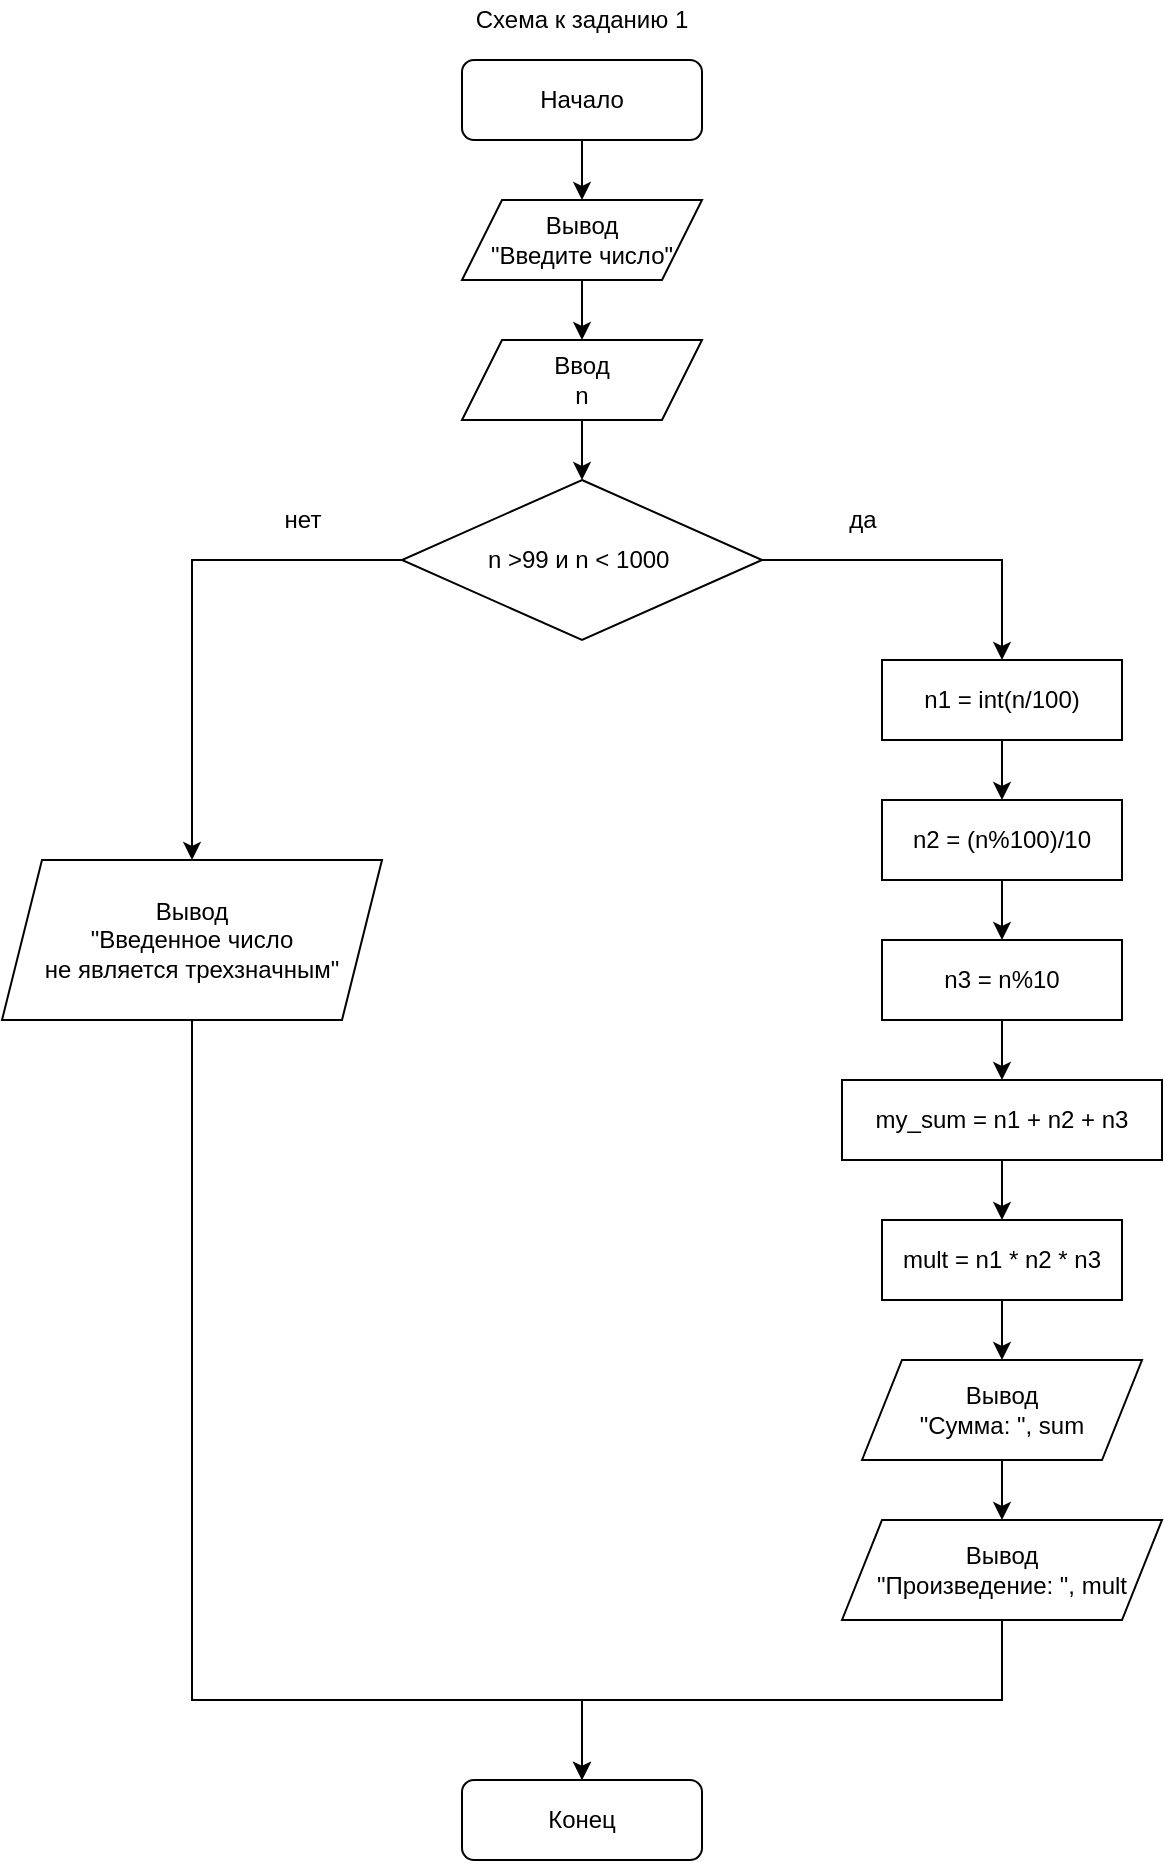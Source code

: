 <mxfile version="13.7.9" type="device" pages="9"><diagram id="TIbw_t64TT0trVgXpqjM" name="Задание 1"><mxGraphModel dx="1086" dy="806" grid="1" gridSize="10" guides="1" tooltips="1" connect="1" arrows="1" fold="1" page="1" pageScale="1" pageWidth="827" pageHeight="1169" math="0" shadow="0"><root><mxCell id="0"/><mxCell id="1" parent="0"/><mxCell id="uRpjt8wtD92xjK7YABH8-7" style="edgeStyle=orthogonalEdgeStyle;rounded=0;orthogonalLoop=1;jettySize=auto;html=1;" parent="1" source="uRpjt8wtD92xjK7YABH8-1" target="uRpjt8wtD92xjK7YABH8-2" edge="1"><mxGeometry relative="1" as="geometry"/></mxCell><mxCell id="uRpjt8wtD92xjK7YABH8-1" value="Начало" style="rounded=1;whiteSpace=wrap;html=1;" parent="1" vertex="1"><mxGeometry x="300" y="50" width="120" height="40" as="geometry"/></mxCell><mxCell id="uRpjt8wtD92xjK7YABH8-28" style="edgeStyle=orthogonalEdgeStyle;rounded=0;orthogonalLoop=1;jettySize=auto;html=1;exitX=0.5;exitY=1;exitDx=0;exitDy=0;entryX=0.5;entryY=0;entryDx=0;entryDy=0;" parent="1" source="uRpjt8wtD92xjK7YABH8-2" target="uRpjt8wtD92xjK7YABH8-4" edge="1"><mxGeometry relative="1" as="geometry"/></mxCell><mxCell id="uRpjt8wtD92xjK7YABH8-2" value="Вывод&lt;br&gt;&quot;Введите число&quot;" style="shape=parallelogram;perimeter=parallelogramPerimeter;whiteSpace=wrap;html=1;fixedSize=1;" parent="1" vertex="1"><mxGeometry x="300" y="120" width="120" height="40" as="geometry"/></mxCell><mxCell id="uRpjt8wtD92xjK7YABH8-3" value="Конец" style="rounded=1;whiteSpace=wrap;html=1;" parent="1" vertex="1"><mxGeometry x="300" y="910" width="120" height="40" as="geometry"/></mxCell><mxCell id="qZBS2fFPUI9s-GrJuN_F-1" style="edgeStyle=orthogonalEdgeStyle;rounded=0;orthogonalLoop=1;jettySize=auto;html=1;exitX=0.5;exitY=1;exitDx=0;exitDy=0;entryX=0.5;entryY=0;entryDx=0;entryDy=0;" parent="1" source="uRpjt8wtD92xjK7YABH8-4" target="GnTSOCTFgIx_UIqnV3-2-2" edge="1"><mxGeometry relative="1" as="geometry"/></mxCell><mxCell id="uRpjt8wtD92xjK7YABH8-4" value="Ввод&lt;br&gt;n" style="shape=parallelogram;perimeter=parallelogramPerimeter;whiteSpace=wrap;html=1;fixedSize=1;" parent="1" vertex="1"><mxGeometry x="300" y="190" width="120" height="40" as="geometry"/></mxCell><mxCell id="uRpjt8wtD92xjK7YABH8-17" style="edgeStyle=orthogonalEdgeStyle;rounded=0;orthogonalLoop=1;jettySize=auto;html=1;exitX=0.5;exitY=1;exitDx=0;exitDy=0;entryX=0.5;entryY=0;entryDx=0;entryDy=0;" parent="1" target="uRpjt8wtD92xjK7YABH8-16" edge="1"><mxGeometry relative="1" as="geometry"><mxPoint x="570" y="390" as="sourcePoint"/></mxGeometry></mxCell><mxCell id="uRpjt8wtD92xjK7YABH8-13" value="n1 = int(n/100)" style="whiteSpace=wrap;html=1;" parent="1" vertex="1"><mxGeometry x="510" y="350" width="120" height="40" as="geometry"/></mxCell><mxCell id="uRpjt8wtD92xjK7YABH8-19" style="edgeStyle=orthogonalEdgeStyle;rounded=0;orthogonalLoop=1;jettySize=auto;html=1;exitX=0.5;exitY=1;exitDx=0;exitDy=0;entryX=0.5;entryY=0;entryDx=0;entryDy=0;" parent="1" source="uRpjt8wtD92xjK7YABH8-16" target="uRpjt8wtD92xjK7YABH8-18" edge="1"><mxGeometry relative="1" as="geometry"/></mxCell><mxCell id="uRpjt8wtD92xjK7YABH8-16" value="n2 = (n%100)/10" style="whiteSpace=wrap;html=1;" parent="1" vertex="1"><mxGeometry x="510" y="420" width="120" height="40" as="geometry"/></mxCell><mxCell id="uRpjt8wtD92xjK7YABH8-21" style="edgeStyle=orthogonalEdgeStyle;rounded=0;orthogonalLoop=1;jettySize=auto;html=1;exitX=0.5;exitY=1;exitDx=0;exitDy=0;entryX=0.5;entryY=0;entryDx=0;entryDy=0;" parent="1" source="uRpjt8wtD92xjK7YABH8-18" target="uRpjt8wtD92xjK7YABH8-20" edge="1"><mxGeometry relative="1" as="geometry"/></mxCell><mxCell id="uRpjt8wtD92xjK7YABH8-18" value="n3 = n%10" style="whiteSpace=wrap;html=1;" parent="1" vertex="1"><mxGeometry x="510" y="490" width="120" height="40" as="geometry"/></mxCell><mxCell id="uRpjt8wtD92xjK7YABH8-23" style="edgeStyle=orthogonalEdgeStyle;rounded=0;orthogonalLoop=1;jettySize=auto;html=1;exitX=0.5;exitY=1;exitDx=0;exitDy=0;entryX=0.5;entryY=0;entryDx=0;entryDy=0;" parent="1" source="uRpjt8wtD92xjK7YABH8-20" target="uRpjt8wtD92xjK7YABH8-22" edge="1"><mxGeometry relative="1" as="geometry"/></mxCell><mxCell id="uRpjt8wtD92xjK7YABH8-20" value="my_sum = n1 + n2 + n3" style="whiteSpace=wrap;html=1;" parent="1" vertex="1"><mxGeometry x="490" y="560" width="160" height="40" as="geometry"/></mxCell><mxCell id="uRpjt8wtD92xjK7YABH8-30" style="edgeStyle=orthogonalEdgeStyle;rounded=0;orthogonalLoop=1;jettySize=auto;html=1;exitX=0.5;exitY=1;exitDx=0;exitDy=0;entryX=0.5;entryY=0;entryDx=0;entryDy=0;" parent="1" source="uRpjt8wtD92xjK7YABH8-22" target="uRpjt8wtD92xjK7YABH8-24" edge="1"><mxGeometry relative="1" as="geometry"/></mxCell><mxCell id="uRpjt8wtD92xjK7YABH8-22" value="mult = n1 * n2 * n3" style="whiteSpace=wrap;html=1;" parent="1" vertex="1"><mxGeometry x="510" y="630" width="120" height="40" as="geometry"/></mxCell><mxCell id="GnTSOCTFgIx_UIqnV3-2-4" style="edgeStyle=orthogonalEdgeStyle;rounded=0;orthogonalLoop=1;jettySize=auto;html=1;exitX=0.5;exitY=1;exitDx=0;exitDy=0;entryX=0.5;entryY=0;entryDx=0;entryDy=0;" parent="1" source="uRpjt8wtD92xjK7YABH8-24" target="uRpjt8wtD92xjK7YABH8-29" edge="1"><mxGeometry relative="1" as="geometry"/></mxCell><mxCell id="uRpjt8wtD92xjK7YABH8-24" value="Вывод&lt;br&gt;&quot;Сумма: &quot;, sum" style="shape=parallelogram;perimeter=parallelogramPerimeter;whiteSpace=wrap;html=1;fixedSize=1;" parent="1" vertex="1"><mxGeometry x="500" y="700" width="140" height="50" as="geometry"/></mxCell><mxCell id="uRpjt8wtD92xjK7YABH8-25" style="edgeStyle=orthogonalEdgeStyle;rounded=0;orthogonalLoop=1;jettySize=auto;html=1;exitX=0.5;exitY=1;exitDx=0;exitDy=0;" parent="1" source="uRpjt8wtD92xjK7YABH8-20" target="uRpjt8wtD92xjK7YABH8-20" edge="1"><mxGeometry relative="1" as="geometry"/></mxCell><mxCell id="uRpjt8wtD92xjK7YABH8-32" style="edgeStyle=orthogonalEdgeStyle;rounded=0;orthogonalLoop=1;jettySize=auto;html=1;exitX=0.5;exitY=1;exitDx=0;exitDy=0;entryX=0.5;entryY=0;entryDx=0;entryDy=0;" parent="1" source="uRpjt8wtD92xjK7YABH8-29" target="uRpjt8wtD92xjK7YABH8-3" edge="1"><mxGeometry relative="1" as="geometry"/></mxCell><mxCell id="uRpjt8wtD92xjK7YABH8-29" value="Вывод&lt;br&gt;&quot;Произведение: &quot;, mult" style="shape=parallelogram;perimeter=parallelogramPerimeter;whiteSpace=wrap;html=1;fixedSize=1;" parent="1" vertex="1"><mxGeometry x="490" y="780" width="160" height="50" as="geometry"/></mxCell><mxCell id="GnTSOCTFgIx_UIqnV3-2-1" value="Схема к заданию 1" style="text;html=1;strokeColor=none;fillColor=none;align=center;verticalAlign=middle;whiteSpace=wrap;rounded=0;" parent="1" vertex="1"><mxGeometry x="300" y="20" width="120" height="20" as="geometry"/></mxCell><mxCell id="GnTSOCTFgIx_UIqnV3-2-5" style="edgeStyle=orthogonalEdgeStyle;rounded=0;orthogonalLoop=1;jettySize=auto;html=1;exitX=1;exitY=0.5;exitDx=0;exitDy=0;entryX=0.5;entryY=0;entryDx=0;entryDy=0;" parent="1" source="GnTSOCTFgIx_UIqnV3-2-2" target="uRpjt8wtD92xjK7YABH8-13" edge="1"><mxGeometry relative="1" as="geometry"/></mxCell><mxCell id="GnTSOCTFgIx_UIqnV3-2-8" style="edgeStyle=orthogonalEdgeStyle;rounded=0;orthogonalLoop=1;jettySize=auto;html=1;exitX=0;exitY=0.5;exitDx=0;exitDy=0;entryX=0.5;entryY=0;entryDx=0;entryDy=0;" parent="1" source="GnTSOCTFgIx_UIqnV3-2-2" target="GnTSOCTFgIx_UIqnV3-2-7" edge="1"><mxGeometry relative="1" as="geometry"/></mxCell><mxCell id="GnTSOCTFgIx_UIqnV3-2-2" value="n &amp;gt;99 и n &amp;lt; 1000&amp;nbsp;" style="rhombus;whiteSpace=wrap;html=1;" parent="1" vertex="1"><mxGeometry x="270" y="260" width="180" height="80" as="geometry"/></mxCell><mxCell id="GnTSOCTFgIx_UIqnV3-2-9" style="edgeStyle=orthogonalEdgeStyle;rounded=0;orthogonalLoop=1;jettySize=auto;html=1;exitX=0.5;exitY=1;exitDx=0;exitDy=0;" parent="1" source="GnTSOCTFgIx_UIqnV3-2-7" edge="1"><mxGeometry relative="1" as="geometry"><mxPoint x="360" y="910" as="targetPoint"/><Array as="points"><mxPoint x="165" y="870"/><mxPoint x="360" y="870"/></Array></mxGeometry></mxCell><mxCell id="GnTSOCTFgIx_UIqnV3-2-7" value="Вывод&lt;br&gt;&quot;Введенное число&lt;br&gt;не является трехзначным&quot;" style="shape=parallelogram;perimeter=parallelogramPerimeter;whiteSpace=wrap;html=1;fixedSize=1;" parent="1" vertex="1"><mxGeometry x="70" y="450" width="190" height="80" as="geometry"/></mxCell><mxCell id="4H1V-EoReyZFdxj5gSjI-1" value="да" style="text;html=1;align=center;verticalAlign=middle;resizable=0;points=[];autosize=1;" parent="1" vertex="1"><mxGeometry x="485" y="270" width="30" height="20" as="geometry"/></mxCell><mxCell id="4H1V-EoReyZFdxj5gSjI-2" value="нет" style="text;html=1;align=center;verticalAlign=middle;resizable=0;points=[];autosize=1;" parent="1" vertex="1"><mxGeometry x="205" y="270" width="30" height="20" as="geometry"/></mxCell></root></mxGraphModel></diagram><diagram id="xv1X3hpBS7f2bNWqPCEl" name="Задание 2"><mxGraphModel dx="1086" dy="806" grid="1" gridSize="10" guides="1" tooltips="1" connect="1" arrows="1" fold="1" page="1" pageScale="1" pageWidth="827" pageHeight="1169" math="0" shadow="0"><root><mxCell id="T3L98qUBc4NCWdx5--g_-0"/><mxCell id="T3L98qUBc4NCWdx5--g_-1" parent="T3L98qUBc4NCWdx5--g_-0"/><mxCell id="T3L98qUBc4NCWdx5--g_-6" style="edgeStyle=orthogonalEdgeStyle;rounded=0;orthogonalLoop=1;jettySize=auto;html=1;exitX=0.5;exitY=1;exitDx=0;exitDy=0;entryX=0.5;entryY=0;entryDx=0;entryDy=0;" parent="T3L98qUBc4NCWdx5--g_-1" source="T3L98qUBc4NCWdx5--g_-2" target="T3L98qUBc4NCWdx5--g_-4" edge="1"><mxGeometry relative="1" as="geometry"/></mxCell><mxCell id="T3L98qUBc4NCWdx5--g_-2" value="Начало" style="rounded=1;whiteSpace=wrap;html=1;" parent="T3L98qUBc4NCWdx5--g_-1" vertex="1"><mxGeometry x="340" y="80" width="120" height="40" as="geometry"/></mxCell><mxCell id="T3L98qUBc4NCWdx5--g_-3" value="Конец" style="rounded=1;whiteSpace=wrap;html=1;" parent="T3L98qUBc4NCWdx5--g_-1" vertex="1"><mxGeometry x="340" y="610" width="120" height="40" as="geometry"/></mxCell><mxCell id="T3L98qUBc4NCWdx5--g_-12" style="edgeStyle=orthogonalEdgeStyle;rounded=0;orthogonalLoop=1;jettySize=auto;html=1;exitX=0.5;exitY=1;exitDx=0;exitDy=0;entryX=0.5;entryY=0;entryDx=0;entryDy=0;" parent="T3L98qUBc4NCWdx5--g_-1" source="T3L98qUBc4NCWdx5--g_-4" target="T3L98qUBc4NCWdx5--g_-8" edge="1"><mxGeometry relative="1" as="geometry"><mxPoint x="400" y="230" as="targetPoint"/></mxGeometry></mxCell><mxCell id="T3L98qUBc4NCWdx5--g_-4" value="Вывод&lt;br&gt;&quot;Даны числа&amp;nbsp; 5 и 6&quot;" style="shape=parallelogram;perimeter=parallelogramPerimeter;whiteSpace=wrap;html=1;fixedSize=1;" parent="T3L98qUBc4NCWdx5--g_-1" vertex="1"><mxGeometry x="325" y="150" width="150" height="60" as="geometry"/></mxCell><mxCell id="T3L98qUBc4NCWdx5--g_-18" style="edgeStyle=orthogonalEdgeStyle;rounded=0;orthogonalLoop=1;jettySize=auto;html=1;exitX=0.5;exitY=1;exitDx=0;exitDy=0;entryX=0.5;entryY=0;entryDx=0;entryDy=0;" parent="T3L98qUBc4NCWdx5--g_-1" source="T3L98qUBc4NCWdx5--g_-8" target="T3L98qUBc4NCWdx5--g_-17" edge="1"><mxGeometry relative="1" as="geometry"/></mxCell><mxCell id="T3L98qUBc4NCWdx5--g_-8" value="bit_sum = 5|6" style="rounded=0;whiteSpace=wrap;html=1;" parent="T3L98qUBc4NCWdx5--g_-1" vertex="1"><mxGeometry x="340" y="240" width="120" height="60" as="geometry"/></mxCell><mxCell id="T3L98qUBc4NCWdx5--g_-23" style="edgeStyle=orthogonalEdgeStyle;rounded=0;orthogonalLoop=1;jettySize=auto;html=1;exitX=0.5;exitY=1;exitDx=0;exitDy=0;entryX=0.5;entryY=0;entryDx=0;entryDy=0;" parent="T3L98qUBc4NCWdx5--g_-1" source="T3L98qUBc4NCWdx5--g_-17" target="T3L98qUBc4NCWdx5--g_-19" edge="1"><mxGeometry relative="1" as="geometry"/></mxCell><mxCell id="T3L98qUBc4NCWdx5--g_-17" value="bit_mult = 5&amp;amp;6" style="rounded=0;whiteSpace=wrap;html=1;" parent="T3L98qUBc4NCWdx5--g_-1" vertex="1"><mxGeometry x="340" y="340" width="120" height="60" as="geometry"/></mxCell><mxCell id="dGHlLtbm3PgW4PQEMxVW-2" style="edgeStyle=orthogonalEdgeStyle;rounded=0;orthogonalLoop=1;jettySize=auto;html=1;exitX=0.5;exitY=1;exitDx=0;exitDy=0;entryX=0.5;entryY=0;entryDx=0;entryDy=0;" parent="T3L98qUBc4NCWdx5--g_-1" source="T3L98qUBc4NCWdx5--g_-19" target="dGHlLtbm3PgW4PQEMxVW-1" edge="1"><mxGeometry relative="1" as="geometry"/></mxCell><mxCell id="T3L98qUBc4NCWdx5--g_-19" value="Вывод&amp;nbsp;&lt;br&gt;&quot;Результат побитового ИЛИ&amp;nbsp;&lt;br&gt;чисел 5 и 6 равен&quot;, bit_sum&amp;nbsp;" style="shape=parallelogram;perimeter=parallelogramPerimeter;whiteSpace=wrap;html=1;fixedSize=1;" parent="T3L98qUBc4NCWdx5--g_-1" vertex="1"><mxGeometry x="300" y="430" width="200" height="60" as="geometry"/></mxCell><mxCell id="T3L98qUBc4NCWdx5--g_-26" value="Схема к заданию 2" style="text;html=1;align=center;verticalAlign=middle;resizable=0;points=[];autosize=1;" parent="T3L98qUBc4NCWdx5--g_-1" vertex="1"><mxGeometry x="340" y="40" width="120" height="20" as="geometry"/></mxCell><mxCell id="dGHlLtbm3PgW4PQEMxVW-3" style="edgeStyle=orthogonalEdgeStyle;rounded=0;orthogonalLoop=1;jettySize=auto;html=1;exitX=0.5;exitY=1;exitDx=0;exitDy=0;entryX=0.5;entryY=0;entryDx=0;entryDy=0;" parent="T3L98qUBc4NCWdx5--g_-1" source="dGHlLtbm3PgW4PQEMxVW-1" target="T3L98qUBc4NCWdx5--g_-3" edge="1"><mxGeometry relative="1" as="geometry"/></mxCell><mxCell id="dGHlLtbm3PgW4PQEMxVW-1" value="Вывод&amp;nbsp;&lt;br&gt;&quot;Результат побитового И&amp;nbsp;&lt;br&gt;чисел 5 и 6 равен&quot;, bit_mult&amp;nbsp;" style="shape=parallelogram;perimeter=parallelogramPerimeter;whiteSpace=wrap;html=1;fixedSize=1;" parent="T3L98qUBc4NCWdx5--g_-1" vertex="1"><mxGeometry x="300" y="520" width="200" height="60" as="geometry"/></mxCell></root></mxGraphModel></diagram><diagram id="Z77vrmLjmvpntSUPHmHd" name="Задание 3"><mxGraphModel dx="1086" dy="806" grid="1" gridSize="10" guides="1" tooltips="1" connect="1" arrows="1" fold="1" page="1" pageScale="1" pageWidth="827" pageHeight="1169" math="0" shadow="0"><root><mxCell id="vbFgkbGsEVt8nZksnuxL-0"/><mxCell id="vbFgkbGsEVt8nZksnuxL-1" parent="vbFgkbGsEVt8nZksnuxL-0"/><mxCell id="CXWor8c0KlrSwJR_pWLp-0" style="edgeStyle=orthogonalEdgeStyle;rounded=0;orthogonalLoop=1;jettySize=auto;html=1;exitX=0.5;exitY=1;exitDx=0;exitDy=0;entryX=0.5;entryY=0;entryDx=0;entryDy=0;" parent="vbFgkbGsEVt8nZksnuxL-1" source="CXWor8c0KlrSwJR_pWLp-1" target="CXWor8c0KlrSwJR_pWLp-4" edge="1"><mxGeometry relative="1" as="geometry"/></mxCell><mxCell id="CXWor8c0KlrSwJR_pWLp-1" value="Начало" style="rounded=1;whiteSpace=wrap;html=1;" parent="vbFgkbGsEVt8nZksnuxL-1" vertex="1"><mxGeometry x="340" y="80" width="120" height="40" as="geometry"/></mxCell><mxCell id="CXWor8c0KlrSwJR_pWLp-2" value="Конец" style="rounded=1;whiteSpace=wrap;html=1;" parent="vbFgkbGsEVt8nZksnuxL-1" vertex="1"><mxGeometry x="340" y="780" width="120" height="40" as="geometry"/></mxCell><mxCell id="CXWor8c0KlrSwJR_pWLp-3" style="edgeStyle=orthogonalEdgeStyle;rounded=0;orthogonalLoop=1;jettySize=auto;html=1;exitX=0.5;exitY=1;exitDx=0;exitDy=0;entryX=0.5;entryY=0;entryDx=0;entryDy=0;" parent="vbFgkbGsEVt8nZksnuxL-1" source="CXWor8c0KlrSwJR_pWLp-4" target="CXWor8c0KlrSwJR_pWLp-10" edge="1"><mxGeometry relative="1" as="geometry"/></mxCell><mxCell id="CXWor8c0KlrSwJR_pWLp-4" value="Вывод&amp;nbsp;&lt;br&gt;&quot;Введите координаты &lt;br&gt;первой точки&quot;&amp;nbsp;" style="shape=parallelogram;perimeter=parallelogramPerimeter;whiteSpace=wrap;html=1;fixedSize=1;" parent="vbFgkbGsEVt8nZksnuxL-1" vertex="1"><mxGeometry x="325" y="150" width="150" height="60" as="geometry"/></mxCell><mxCell id="CXWor8c0KlrSwJR_pWLp-5" style="edgeStyle=orthogonalEdgeStyle;rounded=0;orthogonalLoop=1;jettySize=auto;html=1;exitX=0.5;exitY=1;exitDx=0;exitDy=0;entryX=0.5;entryY=0;entryDx=0;entryDy=0;" parent="vbFgkbGsEVt8nZksnuxL-1" source="CXWor8c0KlrSwJR_pWLp-6" target="CXWor8c0KlrSwJR_pWLp-12" edge="1"><mxGeometry relative="1" as="geometry"/></mxCell><mxCell id="CXWor8c0KlrSwJR_pWLp-6" value="Вывод&amp;nbsp;&lt;br&gt;&quot;Введите&amp;nbsp; координаты &lt;br&gt;второй точки&quot;&amp;nbsp;" style="shape=parallelogram;perimeter=parallelogramPerimeter;whiteSpace=wrap;html=1;fixedSize=1;" parent="vbFgkbGsEVt8nZksnuxL-1" vertex="1"><mxGeometry x="325" y="330" width="150" height="60" as="geometry"/></mxCell><mxCell id="CXWor8c0KlrSwJR_pWLp-7" style="edgeStyle=orthogonalEdgeStyle;rounded=0;orthogonalLoop=1;jettySize=auto;html=1;exitX=0.5;exitY=1;exitDx=0;exitDy=0;entryX=0.5;entryY=0;entryDx=0;entryDy=0;" parent="vbFgkbGsEVt8nZksnuxL-1" source="CXWor8c0KlrSwJR_pWLp-8" target="CXWor8c0KlrSwJR_pWLp-14" edge="1"><mxGeometry relative="1" as="geometry"/></mxCell><mxCell id="CXWor8c0KlrSwJR_pWLp-8" value="k=(y1-y2)/(x1-x2)" style="rounded=0;whiteSpace=wrap;html=1;" parent="vbFgkbGsEVt8nZksnuxL-1" vertex="1"><mxGeometry x="340" y="510" width="120" height="60" as="geometry"/></mxCell><mxCell id="CXWor8c0KlrSwJR_pWLp-9" style="edgeStyle=orthogonalEdgeStyle;rounded=0;orthogonalLoop=1;jettySize=auto;html=1;exitX=0.5;exitY=1;exitDx=0;exitDy=0;entryX=0.5;entryY=0;entryDx=0;entryDy=0;" parent="vbFgkbGsEVt8nZksnuxL-1" source="CXWor8c0KlrSwJR_pWLp-10" target="CXWor8c0KlrSwJR_pWLp-6" edge="1"><mxGeometry relative="1" as="geometry"/></mxCell><mxCell id="CXWor8c0KlrSwJR_pWLp-10" value="Ввод&lt;br&gt;x1, y1" style="shape=parallelogram;perimeter=parallelogramPerimeter;whiteSpace=wrap;html=1;fixedSize=1;" parent="vbFgkbGsEVt8nZksnuxL-1" vertex="1"><mxGeometry x="340" y="240" width="120" height="60" as="geometry"/></mxCell><mxCell id="CXWor8c0KlrSwJR_pWLp-11" style="edgeStyle=orthogonalEdgeStyle;rounded=0;orthogonalLoop=1;jettySize=auto;html=1;exitX=0.5;exitY=1;exitDx=0;exitDy=0;entryX=0.5;entryY=0;entryDx=0;entryDy=0;" parent="vbFgkbGsEVt8nZksnuxL-1" source="CXWor8c0KlrSwJR_pWLp-12" target="CXWor8c0KlrSwJR_pWLp-8" edge="1"><mxGeometry relative="1" as="geometry"/></mxCell><mxCell id="CXWor8c0KlrSwJR_pWLp-12" value="Ввод&lt;br&gt;x2, y2" style="shape=parallelogram;perimeter=parallelogramPerimeter;whiteSpace=wrap;html=1;fixedSize=1;" parent="vbFgkbGsEVt8nZksnuxL-1" vertex="1"><mxGeometry x="340" y="420" width="120" height="60" as="geometry"/></mxCell><mxCell id="CXWor8c0KlrSwJR_pWLp-13" style="edgeStyle=orthogonalEdgeStyle;rounded=0;orthogonalLoop=1;jettySize=auto;html=1;exitX=0.5;exitY=1;exitDx=0;exitDy=0;entryX=0.5;entryY=0;entryDx=0;entryDy=0;" parent="vbFgkbGsEVt8nZksnuxL-1" source="CXWor8c0KlrSwJR_pWLp-14" target="CXWor8c0KlrSwJR_pWLp-16" edge="1"><mxGeometry relative="1" as="geometry"/></mxCell><mxCell id="CXWor8c0KlrSwJR_pWLp-14" value="b=y1-k*x1" style="rounded=0;whiteSpace=wrap;html=1;" parent="vbFgkbGsEVt8nZksnuxL-1" vertex="1"><mxGeometry x="340" y="600" width="120" height="60" as="geometry"/></mxCell><mxCell id="CXWor8c0KlrSwJR_pWLp-15" style="edgeStyle=orthogonalEdgeStyle;rounded=0;orthogonalLoop=1;jettySize=auto;html=1;exitX=0.5;exitY=1;exitDx=0;exitDy=0;entryX=0.5;entryY=0;entryDx=0;entryDy=0;" parent="vbFgkbGsEVt8nZksnuxL-1" source="CXWor8c0KlrSwJR_pWLp-16" target="CXWor8c0KlrSwJR_pWLp-2" edge="1"><mxGeometry relative="1" as="geometry"/></mxCell><mxCell id="CXWor8c0KlrSwJR_pWLp-16" value="Вывод&amp;nbsp;&lt;br&gt;&quot;Точки принадлежат кривой&lt;br&gt;&amp;nbsp;y = k*x+b&quot;&amp;nbsp;" style="shape=parallelogram;perimeter=parallelogramPerimeter;whiteSpace=wrap;html=1;fixedSize=1;" parent="vbFgkbGsEVt8nZksnuxL-1" vertex="1"><mxGeometry x="310" y="690" width="180" height="60" as="geometry"/></mxCell><mxCell id="CXWor8c0KlrSwJR_pWLp-17" value="Схема к заданию 3" style="text;html=1;align=center;verticalAlign=middle;resizable=0;points=[];autosize=1;" parent="vbFgkbGsEVt8nZksnuxL-1" vertex="1"><mxGeometry x="340" y="40" width="120" height="20" as="geometry"/></mxCell></root></mxGraphModel></diagram><diagram id="f0PFp68TQHCskG3lPwGN" name="Задание 4"><mxGraphModel dx="1086" dy="806" grid="1" gridSize="10" guides="1" tooltips="1" connect="1" arrows="1" fold="1" page="1" pageScale="1" pageWidth="827" pageHeight="1169" math="0" shadow="0"><root><mxCell id="0OOTJD8dysPKFNcJB5MS-0"/><mxCell id="0OOTJD8dysPKFNcJB5MS-1" parent="0OOTJD8dysPKFNcJB5MS-0"/><mxCell id="pYopZqpIEQ58uGzSvvUu-0" style="edgeStyle=orthogonalEdgeStyle;rounded=0;orthogonalLoop=1;jettySize=auto;html=1;exitX=0.5;exitY=1;exitDx=0;exitDy=0;entryX=0.5;entryY=0;entryDx=0;entryDy=0;" parent="0OOTJD8dysPKFNcJB5MS-1" source="pYopZqpIEQ58uGzSvvUu-1" target="pYopZqpIEQ58uGzSvvUu-4" edge="1"><mxGeometry relative="1" as="geometry"/></mxCell><mxCell id="pYopZqpIEQ58uGzSvvUu-1" value="Начало" style="rounded=1;whiteSpace=wrap;html=1;" parent="0OOTJD8dysPKFNcJB5MS-1" vertex="1"><mxGeometry x="340" y="50" width="120" height="40" as="geometry"/></mxCell><mxCell id="pYopZqpIEQ58uGzSvvUu-2" value="Конец" style="rounded=1;whiteSpace=wrap;html=1;" parent="0OOTJD8dysPKFNcJB5MS-1" vertex="1"><mxGeometry x="340" y="1050" width="120" height="40" as="geometry"/></mxCell><mxCell id="pYopZqpIEQ58uGzSvvUu-3" style="edgeStyle=orthogonalEdgeStyle;rounded=0;orthogonalLoop=1;jettySize=auto;html=1;exitX=0.5;exitY=1;exitDx=0;exitDy=0;entryX=0.5;entryY=0;entryDx=0;entryDy=0;" parent="0OOTJD8dysPKFNcJB5MS-1" source="pYopZqpIEQ58uGzSvvUu-4" target="pYopZqpIEQ58uGzSvvUu-10" edge="1"><mxGeometry relative="1" as="geometry"/></mxCell><mxCell id="pYopZqpIEQ58uGzSvvUu-4" value="Вывод&amp;nbsp;&lt;br&gt;&quot;Введите диапазон &lt;br&gt;для генерации &lt;br&gt;случайного целого числа&quot;" style="shape=parallelogram;perimeter=parallelogramPerimeter;whiteSpace=wrap;html=1;fixedSize=1;" parent="0OOTJD8dysPKFNcJB5MS-1" vertex="1"><mxGeometry x="307.5" y="120" width="185" height="60" as="geometry"/></mxCell><mxCell id="pYopZqpIEQ58uGzSvvUu-5" style="edgeStyle=orthogonalEdgeStyle;rounded=0;orthogonalLoop=1;jettySize=auto;html=1;exitX=0.5;exitY=1;exitDx=0;exitDy=0;entryX=0.5;entryY=0;entryDx=0;entryDy=0;" parent="0OOTJD8dysPKFNcJB5MS-1" source="pYopZqpIEQ58uGzSvvUu-6" target="pYopZqpIEQ58uGzSvvUu-12" edge="1"><mxGeometry relative="1" as="geometry"/></mxCell><mxCell id="pYopZqpIEQ58uGzSvvUu-6" value="Вывод&amp;nbsp;&lt;br&gt;&quot;Введите диапазон&amp;nbsp;&lt;br&gt;для генерации случайного вещественного числа&quot;" style="shape=parallelogram;perimeter=parallelogramPerimeter;whiteSpace=wrap;html=1;fixedSize=1;" parent="0OOTJD8dysPKFNcJB5MS-1" vertex="1"><mxGeometry x="307.5" y="300" width="185" height="60" as="geometry"/></mxCell><mxCell id="CuEx_3bZCFc_i_reoGUF-9" style="edgeStyle=orthogonalEdgeStyle;rounded=0;orthogonalLoop=1;jettySize=auto;html=1;exitX=0.5;exitY=1;exitDx=0;exitDy=0;entryX=0.5;entryY=0;entryDx=0;entryDy=0;" parent="0OOTJD8dysPKFNcJB5MS-1" source="pYopZqpIEQ58uGzSvvUu-8" target="CuEx_3bZCFc_i_reoGUF-8" edge="1"><mxGeometry relative="1" as="geometry"/></mxCell><mxCell id="pYopZqpIEQ58uGzSvvUu-8" value="int_num = randint(i_min, i_max)" style="rounded=0;whiteSpace=wrap;html=1;" parent="0OOTJD8dysPKFNcJB5MS-1" vertex="1"><mxGeometry x="300" y="660" width="200" height="60" as="geometry"/></mxCell><mxCell id="pYopZqpIEQ58uGzSvvUu-9" style="edgeStyle=orthogonalEdgeStyle;rounded=0;orthogonalLoop=1;jettySize=auto;html=1;exitX=0.5;exitY=1;exitDx=0;exitDy=0;entryX=0.5;entryY=0;entryDx=0;entryDy=0;" parent="0OOTJD8dysPKFNcJB5MS-1" source="pYopZqpIEQ58uGzSvvUu-10" target="pYopZqpIEQ58uGzSvvUu-6" edge="1"><mxGeometry relative="1" as="geometry"/></mxCell><mxCell id="pYopZqpIEQ58uGzSvvUu-10" value="Ввод&lt;br&gt;i_min, i_max" style="shape=parallelogram;perimeter=parallelogramPerimeter;whiteSpace=wrap;html=1;fixedSize=1;" parent="0OOTJD8dysPKFNcJB5MS-1" vertex="1"><mxGeometry x="340" y="210" width="120" height="60" as="geometry"/></mxCell><mxCell id="CuEx_3bZCFc_i_reoGUF-3" style="edgeStyle=orthogonalEdgeStyle;rounded=0;orthogonalLoop=1;jettySize=auto;html=1;exitX=0.5;exitY=1;exitDx=0;exitDy=0;entryX=0.5;entryY=0;entryDx=0;entryDy=0;" parent="0OOTJD8dysPKFNcJB5MS-1" source="pYopZqpIEQ58uGzSvvUu-12" target="CuEx_3bZCFc_i_reoGUF-1" edge="1"><mxGeometry relative="1" as="geometry"/></mxCell><mxCell id="pYopZqpIEQ58uGzSvvUu-12" value="Ввод&lt;br&gt;f_min, f_max" style="shape=parallelogram;perimeter=parallelogramPerimeter;whiteSpace=wrap;html=1;fixedSize=1;" parent="0OOTJD8dysPKFNcJB5MS-1" vertex="1"><mxGeometry x="340" y="390" width="120" height="60" as="geometry"/></mxCell><mxCell id="CuEx_3bZCFc_i_reoGUF-14" style="edgeStyle=orthogonalEdgeStyle;rounded=0;orthogonalLoop=1;jettySize=auto;html=1;exitX=0.5;exitY=1;exitDx=0;exitDy=0;entryX=0.5;entryY=0;entryDx=0;entryDy=0;" parent="0OOTJD8dysPKFNcJB5MS-1" source="pYopZqpIEQ58uGzSvvUu-16" target="pYopZqpIEQ58uGzSvvUu-2" edge="1"><mxGeometry relative="1" as="geometry"/></mxCell><mxCell id="pYopZqpIEQ58uGzSvvUu-16" value="Вывод&amp;nbsp;&lt;br&gt;&quot;Случайное целое число: &quot;, int_num&lt;br&gt;&quot;Случайное вещественное число: &quot;, f_num&lt;br&gt;&quot;Случайный символ: &quot;, s&lt;br&gt;&amp;nbsp;&amp;nbsp;" style="shape=parallelogram;perimeter=parallelogramPerimeter;whiteSpace=wrap;html=1;fixedSize=1;" parent="0OOTJD8dysPKFNcJB5MS-1" vertex="1"><mxGeometry x="260" y="930" width="280" height="90" as="geometry"/></mxCell><mxCell id="pYopZqpIEQ58uGzSvvUu-17" value="Схема к заданию 4" style="text;html=1;align=center;verticalAlign=middle;resizable=0;points=[];autosize=1;" parent="0OOTJD8dysPKFNcJB5MS-1" vertex="1"><mxGeometry x="340" y="20" width="120" height="20" as="geometry"/></mxCell><mxCell id="CuEx_3bZCFc_i_reoGUF-0" style="edgeStyle=orthogonalEdgeStyle;rounded=0;orthogonalLoop=1;jettySize=auto;html=1;exitX=0.5;exitY=1;exitDx=0;exitDy=0;entryX=0.5;entryY=0;entryDx=0;entryDy=0;" parent="0OOTJD8dysPKFNcJB5MS-1" source="CuEx_3bZCFc_i_reoGUF-1" target="CuEx_3bZCFc_i_reoGUF-2" edge="1"><mxGeometry relative="1" as="geometry"/></mxCell><mxCell id="CuEx_3bZCFc_i_reoGUF-1" value="Вывод&amp;nbsp;&lt;br&gt;&quot;Введите диапазон&amp;nbsp;&lt;br&gt;для генерации случайного символа (a-z)&quot;" style="shape=parallelogram;perimeter=parallelogramPerimeter;whiteSpace=wrap;html=1;fixedSize=1;" parent="0OOTJD8dysPKFNcJB5MS-1" vertex="1"><mxGeometry x="307.5" y="480" width="185" height="60" as="geometry"/></mxCell><mxCell id="CuEx_3bZCFc_i_reoGUF-4" style="edgeStyle=orthogonalEdgeStyle;rounded=0;orthogonalLoop=1;jettySize=auto;html=1;exitX=0.5;exitY=1;exitDx=0;exitDy=0;entryX=0.5;entryY=0;entryDx=0;entryDy=0;" parent="0OOTJD8dysPKFNcJB5MS-1" source="CuEx_3bZCFc_i_reoGUF-2" target="pYopZqpIEQ58uGzSvvUu-8" edge="1"><mxGeometry relative="1" as="geometry"/></mxCell><mxCell id="CuEx_3bZCFc_i_reoGUF-2" value="Ввод&lt;br&gt;s_min, f_max" style="shape=parallelogram;perimeter=parallelogramPerimeter;whiteSpace=wrap;html=1;fixedSize=1;" parent="0OOTJD8dysPKFNcJB5MS-1" vertex="1"><mxGeometry x="340" y="570" width="120" height="60" as="geometry"/></mxCell><mxCell id="CuEx_3bZCFc_i_reoGUF-11" style="edgeStyle=orthogonalEdgeStyle;rounded=0;orthogonalLoop=1;jettySize=auto;html=1;exitX=0.5;exitY=1;exitDx=0;exitDy=0;entryX=0.5;entryY=0;entryDx=0;entryDy=0;" parent="0OOTJD8dysPKFNcJB5MS-1" source="CuEx_3bZCFc_i_reoGUF-8" edge="1"><mxGeometry relative="1" as="geometry"><mxPoint x="400" y="840" as="targetPoint"/></mxGeometry></mxCell><mxCell id="CuEx_3bZCFc_i_reoGUF-8" value="f_num = uniform(f_min, f_max)" style="rounded=0;whiteSpace=wrap;html=1;" parent="0OOTJD8dysPKFNcJB5MS-1" vertex="1"><mxGeometry x="300" y="750" width="200" height="60" as="geometry"/></mxCell><mxCell id="CuEx_3bZCFc_i_reoGUF-13" style="edgeStyle=orthogonalEdgeStyle;rounded=0;orthogonalLoop=1;jettySize=auto;html=1;exitX=0.5;exitY=1;exitDx=0;exitDy=0;entryX=0.5;entryY=0;entryDx=0;entryDy=0;" parent="0OOTJD8dysPKFNcJB5MS-1" source="CuEx_3bZCFc_i_reoGUF-12" target="pYopZqpIEQ58uGzSvvUu-16" edge="1"><mxGeometry relative="1" as="geometry"/></mxCell><mxCell id="CuEx_3bZCFc_i_reoGUF-12" value="&lt;div&gt;&lt;span&gt;s = chr(randint (ord(s_min),ord(s_max))&lt;/span&gt;&lt;span&gt;)&lt;/span&gt;&lt;/div&gt;" style="rounded=0;whiteSpace=wrap;html=1;" parent="0OOTJD8dysPKFNcJB5MS-1" vertex="1"><mxGeometry x="285" y="840" width="230" height="60" as="geometry"/></mxCell></root></mxGraphModel></diagram><diagram id="rxSw7o1u8t0e2rTx-Y__" name="Задание 5"><mxGraphModel dx="1086" dy="806" grid="1" gridSize="10" guides="1" tooltips="1" connect="1" arrows="1" fold="1" page="1" pageScale="1" pageWidth="827" pageHeight="1169" math="0" shadow="0"><root><mxCell id="y1M3ngbSpWDd4tZklaSK-0"/><mxCell id="y1M3ngbSpWDd4tZklaSK-1" parent="y1M3ngbSpWDd4tZklaSK-0"/><mxCell id="qbs4-SqqqZI6cg3Gl_RY-17" value="Схема к заданию 5" style="text;html=1;align=center;verticalAlign=middle;resizable=0;points=[];autosize=1;" parent="y1M3ngbSpWDd4tZklaSK-1" vertex="1"><mxGeometry x="330" y="40" width="120" height="20" as="geometry"/></mxCell><mxCell id="P8RBeXh69dUGcCl3ZVTD-0" style="edgeStyle=orthogonalEdgeStyle;rounded=0;orthogonalLoop=1;jettySize=auto;html=1;exitX=0.5;exitY=1;exitDx=0;exitDy=0;entryX=0.5;entryY=0;entryDx=0;entryDy=0;" parent="y1M3ngbSpWDd4tZklaSK-1" source="P8RBeXh69dUGcCl3ZVTD-1" target="P8RBeXh69dUGcCl3ZVTD-4" edge="1"><mxGeometry relative="1" as="geometry"/></mxCell><mxCell id="P8RBeXh69dUGcCl3ZVTD-1" value="Начало" style="rounded=1;whiteSpace=wrap;html=1;" parent="y1M3ngbSpWDd4tZklaSK-1" vertex="1"><mxGeometry x="330" y="80" width="120" height="40" as="geometry"/></mxCell><mxCell id="P8RBeXh69dUGcCl3ZVTD-2" value="Конец" style="rounded=1;whiteSpace=wrap;html=1;" parent="y1M3ngbSpWDd4tZklaSK-1" vertex="1"><mxGeometry x="330" y="1110" width="120" height="40" as="geometry"/></mxCell><mxCell id="P8RBeXh69dUGcCl3ZVTD-3" style="edgeStyle=orthogonalEdgeStyle;rounded=0;orthogonalLoop=1;jettySize=auto;html=1;exitX=0.5;exitY=1;exitDx=0;exitDy=0;entryX=0.5;entryY=0;entryDx=0;entryDy=0;" parent="y1M3ngbSpWDd4tZklaSK-1" source="P8RBeXh69dUGcCl3ZVTD-4" target="P8RBeXh69dUGcCl3ZVTD-10" edge="1"><mxGeometry relative="1" as="geometry"/></mxCell><mxCell id="P8RBeXh69dUGcCl3ZVTD-4" value="Вывод&amp;nbsp;&lt;br&gt;&quot;Введите первую букву&quot;" style="shape=parallelogram;perimeter=parallelogramPerimeter;whiteSpace=wrap;html=1;fixedSize=1;" parent="y1M3ngbSpWDd4tZklaSK-1" vertex="1"><mxGeometry x="297.5" y="150" width="185" height="60" as="geometry"/></mxCell><mxCell id="P8RBeXh69dUGcCl3ZVTD-5" style="edgeStyle=orthogonalEdgeStyle;rounded=0;orthogonalLoop=1;jettySize=auto;html=1;exitX=0.5;exitY=1;exitDx=0;exitDy=0;entryX=0.5;entryY=0;entryDx=0;entryDy=0;" parent="y1M3ngbSpWDd4tZklaSK-1" source="P8RBeXh69dUGcCl3ZVTD-6" target="P8RBeXh69dUGcCl3ZVTD-12" edge="1"><mxGeometry relative="1" as="geometry"/></mxCell><mxCell id="P8RBeXh69dUGcCl3ZVTD-6" value="Вывод&amp;nbsp;&lt;br&gt;&quot;Введите вторую букву&quot;" style="shape=parallelogram;perimeter=parallelogramPerimeter;whiteSpace=wrap;html=1;fixedSize=1;" parent="y1M3ngbSpWDd4tZklaSK-1" vertex="1"><mxGeometry x="297.5" y="330" width="185" height="60" as="geometry"/></mxCell><mxCell id="P8RBeXh69dUGcCl3ZVTD-7" style="edgeStyle=orthogonalEdgeStyle;rounded=0;orthogonalLoop=1;jettySize=auto;html=1;exitX=0.5;exitY=1;exitDx=0;exitDy=0;entryX=0.5;entryY=0;entryDx=0;entryDy=0;" parent="y1M3ngbSpWDd4tZklaSK-1" source="P8RBeXh69dUGcCl3ZVTD-8" target="P8RBeXh69dUGcCl3ZVTD-21" edge="1"><mxGeometry relative="1" as="geometry"/></mxCell><mxCell id="P8RBeXh69dUGcCl3ZVTD-8" value="pos1 = ord(s1) - ord(&quot;a&quot;) + 1" style="rounded=0;whiteSpace=wrap;html=1;" parent="y1M3ngbSpWDd4tZklaSK-1" vertex="1"><mxGeometry x="310" y="510" width="160" height="60" as="geometry"/></mxCell><mxCell id="P8RBeXh69dUGcCl3ZVTD-9" style="edgeStyle=orthogonalEdgeStyle;rounded=0;orthogonalLoop=1;jettySize=auto;html=1;exitX=0.5;exitY=1;exitDx=0;exitDy=0;entryX=0.5;entryY=0;entryDx=0;entryDy=0;" parent="y1M3ngbSpWDd4tZklaSK-1" source="P8RBeXh69dUGcCl3ZVTD-10" target="P8RBeXh69dUGcCl3ZVTD-6" edge="1"><mxGeometry relative="1" as="geometry"/></mxCell><mxCell id="P8RBeXh69dUGcCl3ZVTD-10" value="Ввод&lt;br&gt;s1" style="shape=parallelogram;perimeter=parallelogramPerimeter;whiteSpace=wrap;html=1;fixedSize=1;" parent="y1M3ngbSpWDd4tZklaSK-1" vertex="1"><mxGeometry x="330" y="240" width="120" height="60" as="geometry"/></mxCell><mxCell id="P8RBeXh69dUGcCl3ZVTD-12" value="Ввод&lt;br&gt;s2" style="shape=parallelogram;perimeter=parallelogramPerimeter;whiteSpace=wrap;html=1;fixedSize=1;" parent="y1M3ngbSpWDd4tZklaSK-1" vertex="1"><mxGeometry x="330" y="420" width="120" height="60" as="geometry"/></mxCell><mxCell id="5WiJtKmW3J7Xd7xkfMeW-0" style="edgeStyle=orthogonalEdgeStyle;rounded=0;orthogonalLoop=1;jettySize=auto;html=1;exitX=0.5;exitY=1;exitDx=0;exitDy=0;entryX=0.5;entryY=0;entryDx=0;entryDy=0;" parent="y1M3ngbSpWDd4tZklaSK-1" source="P8RBeXh69dUGcCl3ZVTD-14" target="pIanwoVuS7We3Uovm1NF-0" edge="1"><mxGeometry relative="1" as="geometry"/></mxCell><mxCell id="P8RBeXh69dUGcCl3ZVTD-14" value="Вывод&amp;nbsp;&lt;br&gt;&quot;Место в алфавите первой введенной буквы: &quot;, pos1&lt;br&gt;&quot;Место в алфавите второй введенной буквы&quot;, pos2&lt;br&gt;&amp;nbsp;&amp;nbsp;" style="shape=parallelogram;perimeter=parallelogramPerimeter;whiteSpace=wrap;html=1;fixedSize=1;" parent="y1M3ngbSpWDd4tZklaSK-1" vertex="1"><mxGeometry x="230" y="780" width="320" height="80" as="geometry"/></mxCell><mxCell id="P8RBeXh69dUGcCl3ZVTD-18" style="edgeStyle=orthogonalEdgeStyle;rounded=0;orthogonalLoop=1;jettySize=auto;html=1;exitX=0.5;exitY=1;exitDx=0;exitDy=0;" parent="y1M3ngbSpWDd4tZklaSK-1" source="P8RBeXh69dUGcCl3ZVTD-12" edge="1"><mxGeometry relative="1" as="geometry"><mxPoint x="390" y="660" as="sourcePoint"/><mxPoint x="390" y="510" as="targetPoint"/></mxGeometry></mxCell><mxCell id="P8RBeXh69dUGcCl3ZVTD-20" style="edgeStyle=orthogonalEdgeStyle;rounded=0;orthogonalLoop=1;jettySize=auto;html=1;exitX=0.5;exitY=1;exitDx=0;exitDy=0;" parent="y1M3ngbSpWDd4tZklaSK-1" source="P8RBeXh69dUGcCl3ZVTD-21" edge="1"><mxGeometry relative="1" as="geometry"><mxPoint x="390" y="780" as="targetPoint"/></mxGeometry></mxCell><mxCell id="P8RBeXh69dUGcCl3ZVTD-21" value="&lt;span&gt;pos2 = ord(s2) - ord(&quot;a&quot;) + 1&lt;/span&gt;" style="rounded=0;whiteSpace=wrap;html=1;" parent="y1M3ngbSpWDd4tZklaSK-1" vertex="1"><mxGeometry x="310" y="600" width="160" height="60" as="geometry"/></mxCell><mxCell id="P8RBeXh69dUGcCl3ZVTD-23" value="&lt;div&gt;d_pos = abs(pos2-pos1-1)&lt;/div&gt;" style="rounded=0;whiteSpace=wrap;html=1;" parent="y1M3ngbSpWDd4tZklaSK-1" vertex="1"><mxGeometry x="275" y="690" width="230" height="60" as="geometry"/></mxCell><mxCell id="5WiJtKmW3J7Xd7xkfMeW-3" style="edgeStyle=orthogonalEdgeStyle;rounded=0;orthogonalLoop=1;jettySize=auto;html=1;exitX=0;exitY=0.5;exitDx=0;exitDy=0;entryX=0.5;entryY=0;entryDx=0;entryDy=0;" parent="y1M3ngbSpWDd4tZklaSK-1" source="pIanwoVuS7We3Uovm1NF-0" target="5WiJtKmW3J7Xd7xkfMeW-2" edge="1"><mxGeometry relative="1" as="geometry"><mxPoint x="140" y="929.952" as="targetPoint"/></mxGeometry></mxCell><mxCell id="5WiJtKmW3J7Xd7xkfMeW-4" style="edgeStyle=orthogonalEdgeStyle;rounded=0;orthogonalLoop=1;jettySize=auto;html=1;exitX=1;exitY=0.5;exitDx=0;exitDy=0;entryX=0.5;entryY=0;entryDx=0;entryDy=0;" parent="y1M3ngbSpWDd4tZklaSK-1" source="pIanwoVuS7We3Uovm1NF-0" target="5WiJtKmW3J7Xd7xkfMeW-1" edge="1"><mxGeometry relative="1" as="geometry"/></mxCell><mxCell id="pIanwoVuS7We3Uovm1NF-0" value="d_pos &amp;gt; 1" style="rhombus;whiteSpace=wrap;html=1;" parent="y1M3ngbSpWDd4tZklaSK-1" vertex="1"><mxGeometry x="330" y="890" width="120" height="80" as="geometry"/></mxCell><mxCell id="5WiJtKmW3J7Xd7xkfMeW-7" style="edgeStyle=orthogonalEdgeStyle;rounded=0;orthogonalLoop=1;jettySize=auto;html=1;exitX=0.5;exitY=1;exitDx=0;exitDy=0;" parent="y1M3ngbSpWDd4tZklaSK-1" source="5WiJtKmW3J7Xd7xkfMeW-1" edge="1"><mxGeometry relative="1" as="geometry"><mxPoint x="390" y="1110" as="targetPoint"/></mxGeometry></mxCell><mxCell id="5WiJtKmW3J7Xd7xkfMeW-1" value="Вывод&amp;nbsp;&lt;br&gt;&quot;Между введенными буквами располагается d_pos букв алфавита&lt;span style=&quot;font-family: &amp;#34;jetbrains mono&amp;#34; , monospace&quot;&gt;&quot;&lt;/span&gt;&lt;br&gt;&amp;nbsp;&amp;nbsp;" style="shape=parallelogram;perimeter=parallelogramPerimeter;whiteSpace=wrap;html=1;fixedSize=1;" parent="y1M3ngbSpWDd4tZklaSK-1" vertex="1"><mxGeometry x="460" y="960" width="340" height="60" as="geometry"/></mxCell><mxCell id="5WiJtKmW3J7Xd7xkfMeW-9" style="edgeStyle=orthogonalEdgeStyle;rounded=0;orthogonalLoop=1;jettySize=auto;html=1;exitX=0.5;exitY=1;exitDx=0;exitDy=0;entryX=0.5;entryY=0;entryDx=0;entryDy=0;" parent="y1M3ngbSpWDd4tZklaSK-1" source="5WiJtKmW3J7Xd7xkfMeW-2" target="P8RBeXh69dUGcCl3ZVTD-2" edge="1"><mxGeometry relative="1" as="geometry"/></mxCell><mxCell id="5WiJtKmW3J7Xd7xkfMeW-2" value="&lt;span style=&quot;background-color: rgb(255 , 255 , 255)&quot;&gt;&lt;br&gt;&lt;span style=&quot;color: rgb(0 , 0 , 0) ; font-family: &amp;#34;helvetica&amp;#34; ; font-size: 12px ; font-style: normal ; font-weight: 400 ; letter-spacing: normal ; text-align: center ; text-indent: 0px ; text-transform: none ; word-spacing: 0px ; display: inline ; float: none&quot;&gt;Вывод&amp;nbsp;&lt;/span&gt;&lt;br style=&quot;color: rgb(0 , 0 , 0) ; font-family: &amp;#34;helvetica&amp;#34; ; font-size: 12px ; font-style: normal ; font-weight: 400 ; letter-spacing: normal ; text-align: center ; text-indent: 0px ; text-transform: none ; word-spacing: 0px&quot;&gt;&lt;span style=&quot;color: rgb(0 , 0 , 0) ; font-family: &amp;#34;helvetica&amp;#34; ; font-size: 12px ; font-style: normal ; font-weight: 400 ; letter-spacing: normal ; text-align: center ; text-indent: 0px ; text-transform: none ; word-spacing: 0px ; display: inline ; float: none&quot;&gt;&quot;Между введенными буквами нет других букв в алфавите&lt;/span&gt;&lt;span style=&quot;color: rgb(0 , 0 , 0) ; font-size: 12px ; font-style: normal ; font-weight: 400 ; letter-spacing: normal ; text-align: center ; text-indent: 0px ; text-transform: none ; word-spacing: 0px ; font-family: &amp;#34;jetbrains mono&amp;#34; , monospace&quot;&gt;&quot;&lt;/span&gt;&lt;span style=&quot;color: rgb(0 , 0 , 0) ; font-family: &amp;#34;helvetica&amp;#34; ; font-size: 12px ; font-style: normal ; font-weight: 400 ; letter-spacing: normal ; text-align: center ; text-indent: 0px ; text-transform: none ; word-spacing: 0px ; display: inline ; float: none&quot;&gt;&amp;nbsp;&lt;/span&gt;&lt;/span&gt;" style="shape=parallelogram;perimeter=parallelogramPerimeter;whiteSpace=wrap;html=1;fixedSize=1;" parent="y1M3ngbSpWDd4tZklaSK-1" vertex="1"><mxGeometry x="10" y="960" width="320" height="60" as="geometry"/></mxCell><mxCell id="5WiJtKmW3J7Xd7xkfMeW-8" style="edgeStyle=orthogonalEdgeStyle;rounded=0;orthogonalLoop=1;jettySize=auto;html=1;exitX=0.5;exitY=1;exitDx=0;exitDy=0;" parent="y1M3ngbSpWDd4tZklaSK-1" source="5WiJtKmW3J7Xd7xkfMeW-2" target="5WiJtKmW3J7Xd7xkfMeW-2" edge="1"><mxGeometry relative="1" as="geometry"/></mxCell><mxCell id="5WiJtKmW3J7Xd7xkfMeW-10" value="да" style="text;html=1;align=center;verticalAlign=middle;resizable=0;points=[];autosize=1;" parent="y1M3ngbSpWDd4tZklaSK-1" vertex="1"><mxGeometry x="505" y="900" width="30" height="20" as="geometry"/></mxCell><mxCell id="5WiJtKmW3J7Xd7xkfMeW-11" value="нет" style="text;html=1;align=center;verticalAlign=middle;resizable=0;points=[];autosize=1;" parent="y1M3ngbSpWDd4tZklaSK-1" vertex="1"><mxGeometry x="235" y="900" width="30" height="20" as="geometry"/></mxCell></root></mxGraphModel></diagram><diagram id="D3yPX_iex8tkY8lERyCw" name="Задание 6"><mxGraphModel dx="1086" dy="806" grid="1" gridSize="10" guides="1" tooltips="1" connect="1" arrows="1" fold="1" page="1" pageScale="1" pageWidth="827" pageHeight="1169" math="0" shadow="0"><root><mxCell id="XBZJZVc9DbqbHgUEpTBW-0"/><mxCell id="XBZJZVc9DbqbHgUEpTBW-1" parent="XBZJZVc9DbqbHgUEpTBW-0"/><mxCell id="QoAuEnAzOUX2T0Cl5Pm0-0" value="Схема к заданию 6" style="text;html=1;align=center;verticalAlign=middle;resizable=0;points=[];autosize=1;" parent="XBZJZVc9DbqbHgUEpTBW-1" vertex="1"><mxGeometry x="330" y="40" width="120" height="20" as="geometry"/></mxCell><mxCell id="QoAuEnAzOUX2T0Cl5Pm0-1" style="edgeStyle=orthogonalEdgeStyle;rounded=0;orthogonalLoop=1;jettySize=auto;html=1;exitX=0.5;exitY=1;exitDx=0;exitDy=0;entryX=0.5;entryY=0;entryDx=0;entryDy=0;" parent="XBZJZVc9DbqbHgUEpTBW-1" source="QoAuEnAzOUX2T0Cl5Pm0-2" target="QoAuEnAzOUX2T0Cl5Pm0-5" edge="1"><mxGeometry relative="1" as="geometry"/></mxCell><mxCell id="QoAuEnAzOUX2T0Cl5Pm0-2" value="Начало" style="rounded=1;whiteSpace=wrap;html=1;" parent="XBZJZVc9DbqbHgUEpTBW-1" vertex="1"><mxGeometry x="330" y="80" width="120" height="40" as="geometry"/></mxCell><mxCell id="QoAuEnAzOUX2T0Cl5Pm0-3" value="Конец" style="rounded=1;whiteSpace=wrap;html=1;" parent="XBZJZVc9DbqbHgUEpTBW-1" vertex="1"><mxGeometry x="330" y="510" width="120" height="40" as="geometry"/></mxCell><mxCell id="QoAuEnAzOUX2T0Cl5Pm0-4" style="edgeStyle=orthogonalEdgeStyle;rounded=0;orthogonalLoop=1;jettySize=auto;html=1;exitX=0.5;exitY=1;exitDx=0;exitDy=0;entryX=0.5;entryY=0;entryDx=0;entryDy=0;" parent="XBZJZVc9DbqbHgUEpTBW-1" source="QoAuEnAzOUX2T0Cl5Pm0-5" target="QoAuEnAzOUX2T0Cl5Pm0-11" edge="1"><mxGeometry relative="1" as="geometry"/></mxCell><mxCell id="QoAuEnAzOUX2T0Cl5Pm0-5" value="Вывод&amp;nbsp;&lt;br&gt;&quot;Введите номер буквы в алфавите&quot;" style="shape=parallelogram;perimeter=parallelogramPerimeter;whiteSpace=wrap;html=1;fixedSize=1;" parent="XBZJZVc9DbqbHgUEpTBW-1" vertex="1"><mxGeometry x="297.5" y="150" width="185" height="60" as="geometry"/></mxCell><mxCell id="QoAuEnAzOUX2T0Cl5Pm0-8" style="edgeStyle=orthogonalEdgeStyle;rounded=0;orthogonalLoop=1;jettySize=auto;html=1;exitX=0.5;exitY=1;exitDx=0;exitDy=0;entryX=0.5;entryY=0;entryDx=0;entryDy=0;" parent="XBZJZVc9DbqbHgUEpTBW-1" source="QoAuEnAzOUX2T0Cl5Pm0-9" target="QoAuEnAzOUX2T0Cl5Pm0-22" edge="1"><mxGeometry relative="1" as="geometry"><mxPoint x="390" y="410" as="targetPoint"/></mxGeometry></mxCell><mxCell id="QoAuEnAzOUX2T0Cl5Pm0-9" value="s = chr(ord(&quot;a&quot;) + pos - 1)" style="rounded=0;whiteSpace=wrap;html=1;" parent="XBZJZVc9DbqbHgUEpTBW-1" vertex="1"><mxGeometry x="310" y="330" width="160" height="60" as="geometry"/></mxCell><mxCell id="QoAuEnAzOUX2T0Cl5Pm0-10" style="edgeStyle=orthogonalEdgeStyle;rounded=0;orthogonalLoop=1;jettySize=auto;html=1;exitX=0.5;exitY=1;exitDx=0;exitDy=0;entryX=0.5;entryY=0;entryDx=0;entryDy=0;" parent="XBZJZVc9DbqbHgUEpTBW-1" source="QoAuEnAzOUX2T0Cl5Pm0-11" edge="1"><mxGeometry relative="1" as="geometry"><mxPoint x="390" y="330" as="targetPoint"/></mxGeometry></mxCell><mxCell id="QoAuEnAzOUX2T0Cl5Pm0-11" value="Ввод&lt;br&gt;pos" style="shape=parallelogram;perimeter=parallelogramPerimeter;whiteSpace=wrap;html=1;fixedSize=1;" parent="XBZJZVc9DbqbHgUEpTBW-1" vertex="1"><mxGeometry x="330" y="240" width="120" height="60" as="geometry"/></mxCell><mxCell id="QoAuEnAzOUX2T0Cl5Pm0-23" style="edgeStyle=orthogonalEdgeStyle;rounded=0;orthogonalLoop=1;jettySize=auto;html=1;exitX=0.5;exitY=1;exitDx=0;exitDy=0;entryX=0.5;entryY=0;entryDx=0;entryDy=0;" parent="XBZJZVc9DbqbHgUEpTBW-1" source="QoAuEnAzOUX2T0Cl5Pm0-22" target="QoAuEnAzOUX2T0Cl5Pm0-3" edge="1"><mxGeometry relative="1" as="geometry"/></mxCell><mxCell id="QoAuEnAzOUX2T0Cl5Pm0-22" value="Вывод&amp;nbsp;&lt;br&gt;&quot;Данному номеру в алфавите соответствует буква &quot;, s" style="shape=parallelogram;perimeter=parallelogramPerimeter;whiteSpace=wrap;html=1;fixedSize=1;" parent="XBZJZVc9DbqbHgUEpTBW-1" vertex="1"><mxGeometry x="290" y="420" width="200" height="60" as="geometry"/></mxCell></root></mxGraphModel></diagram><diagram id="YtZJWzmAzAdUPopALCwO" name="Задание 7"><mxGraphModel dx="1086" dy="806" grid="1" gridSize="10" guides="1" tooltips="1" connect="1" arrows="1" fold="1" page="1" pageScale="1" pageWidth="827" pageHeight="1169" math="0" shadow="0"><root><mxCell id="rYB8bUaufxuDSt_WtWxk-0"/><mxCell id="rYB8bUaufxuDSt_WtWxk-1" parent="rYB8bUaufxuDSt_WtWxk-0"/><mxCell id="l4lMPWvcZPlChmgARfv7-0" value="Схема к заданию 7" style="text;html=1;align=center;verticalAlign=middle;resizable=0;points=[];autosize=1;" parent="rYB8bUaufxuDSt_WtWxk-1" vertex="1"><mxGeometry x="410" y="40" width="120" height="20" as="geometry"/></mxCell><mxCell id="l4lMPWvcZPlChmgARfv7-1" style="edgeStyle=orthogonalEdgeStyle;rounded=0;orthogonalLoop=1;jettySize=auto;html=1;exitX=0.5;exitY=1;exitDx=0;exitDy=0;entryX=0.5;entryY=0;entryDx=0;entryDy=0;" parent="rYB8bUaufxuDSt_WtWxk-1" source="l4lMPWvcZPlChmgARfv7-2" target="l4lMPWvcZPlChmgARfv7-5" edge="1"><mxGeometry relative="1" as="geometry"/></mxCell><mxCell id="l4lMPWvcZPlChmgARfv7-2" value="Начало" style="rounded=1;whiteSpace=wrap;html=1;" parent="rYB8bUaufxuDSt_WtWxk-1" vertex="1"><mxGeometry x="410" y="80" width="120" height="40" as="geometry"/></mxCell><mxCell id="l4lMPWvcZPlChmgARfv7-3" value="Конец" style="rounded=1;whiteSpace=wrap;html=1;" parent="rYB8bUaufxuDSt_WtWxk-1" vertex="1"><mxGeometry x="410" y="920" width="120" height="40" as="geometry"/></mxCell><mxCell id="l4lMPWvcZPlChmgARfv7-4" style="edgeStyle=orthogonalEdgeStyle;rounded=0;orthogonalLoop=1;jettySize=auto;html=1;exitX=0.5;exitY=1;exitDx=0;exitDy=0;entryX=0.5;entryY=0;entryDx=0;entryDy=0;" parent="rYB8bUaufxuDSt_WtWxk-1" source="l4lMPWvcZPlChmgARfv7-5" target="l4lMPWvcZPlChmgARfv7-9" edge="1"><mxGeometry relative="1" as="geometry"/></mxCell><mxCell id="l4lMPWvcZPlChmgARfv7-5" value="Вывод&amp;nbsp;&lt;br&gt;&quot;Введите длины отрезков&quot;" style="shape=parallelogram;perimeter=parallelogramPerimeter;whiteSpace=wrap;html=1;fixedSize=1;" parent="rYB8bUaufxuDSt_WtWxk-1" vertex="1"><mxGeometry x="377.5" y="140" width="185" height="60" as="geometry"/></mxCell><mxCell id="l4lMPWvcZPlChmgARfv7-8" style="edgeStyle=orthogonalEdgeStyle;rounded=0;orthogonalLoop=1;jettySize=auto;html=1;exitX=0.5;exitY=1;exitDx=0;exitDy=0;entryX=0.5;entryY=0;entryDx=0;entryDy=0;" parent="rYB8bUaufxuDSt_WtWxk-1" source="l4lMPWvcZPlChmgARfv7-9" edge="1"><mxGeometry relative="1" as="geometry"><mxPoint x="470" y="330" as="targetPoint"/></mxGeometry></mxCell><mxCell id="l4lMPWvcZPlChmgARfv7-9" value="Ввод&lt;br&gt;l1, l2, l3" style="shape=parallelogram;perimeter=parallelogramPerimeter;whiteSpace=wrap;html=1;fixedSize=1;" parent="rYB8bUaufxuDSt_WtWxk-1" vertex="1"><mxGeometry x="410" y="220" width="120" height="60" as="geometry"/></mxCell><mxCell id="l4lMPWvcZPlChmgARfv7-18" style="edgeStyle=orthogonalEdgeStyle;rounded=0;orthogonalLoop=1;jettySize=auto;html=1;exitX=1;exitY=0.5;exitDx=0;exitDy=0;entryX=0.5;entryY=0;entryDx=0;entryDy=0;" parent="rYB8bUaufxuDSt_WtWxk-1" source="l4lMPWvcZPlChmgARfv7-12" target="l4lMPWvcZPlChmgARfv7-13" edge="1"><mxGeometry relative="1" as="geometry"><Array as="points"><mxPoint x="580" y="325"/><mxPoint x="580" y="370"/><mxPoint x="470" y="370"/></Array></mxGeometry></mxCell><mxCell id="l4lMPWvcZPlChmgARfv7-22" style="edgeStyle=orthogonalEdgeStyle;rounded=0;orthogonalLoop=1;jettySize=auto;html=1;exitX=0;exitY=0.5;exitDx=0;exitDy=0;" parent="rYB8bUaufxuDSt_WtWxk-1" source="l4lMPWvcZPlChmgARfv7-12" target="l4lMPWvcZPlChmgARfv7-19" edge="1"><mxGeometry relative="1" as="geometry"/></mxCell><mxCell id="l4lMPWvcZPlChmgARfv7-12" value="l1 + l2 &amp;gt; l3" style="rhombus;whiteSpace=wrap;html=1;" parent="rYB8bUaufxuDSt_WtWxk-1" vertex="1"><mxGeometry x="410" y="300" width="120" height="50" as="geometry"/></mxCell><mxCell id="l4lMPWvcZPlChmgARfv7-17" style="edgeStyle=orthogonalEdgeStyle;rounded=0;orthogonalLoop=1;jettySize=auto;html=1;exitX=1;exitY=0.5;exitDx=0;exitDy=0;entryX=0.5;entryY=0;entryDx=0;entryDy=0;" parent="rYB8bUaufxuDSt_WtWxk-1" source="l4lMPWvcZPlChmgARfv7-13" target="l4lMPWvcZPlChmgARfv7-14" edge="1"><mxGeometry relative="1" as="geometry"><Array as="points"><mxPoint x="580" y="415"/><mxPoint x="580" y="460"/><mxPoint x="470" y="460"/></Array></mxGeometry></mxCell><mxCell id="l4lMPWvcZPlChmgARfv7-21" style="edgeStyle=orthogonalEdgeStyle;rounded=0;orthogonalLoop=1;jettySize=auto;html=1;exitX=0;exitY=0.5;exitDx=0;exitDy=0;" parent="rYB8bUaufxuDSt_WtWxk-1" source="l4lMPWvcZPlChmgARfv7-13" target="l4lMPWvcZPlChmgARfv7-19" edge="1"><mxGeometry relative="1" as="geometry"/></mxCell><mxCell id="l4lMPWvcZPlChmgARfv7-13" value="l1 + l3 &amp;gt; l2" style="rhombus;whiteSpace=wrap;html=1;" parent="rYB8bUaufxuDSt_WtWxk-1" vertex="1"><mxGeometry x="410" y="390" width="120" height="50" as="geometry"/></mxCell><mxCell id="l4lMPWvcZPlChmgARfv7-20" style="edgeStyle=orthogonalEdgeStyle;rounded=0;orthogonalLoop=1;jettySize=auto;html=1;exitX=0;exitY=0.5;exitDx=0;exitDy=0;entryX=0.5;entryY=0;entryDx=0;entryDy=0;" parent="rYB8bUaufxuDSt_WtWxk-1" source="l4lMPWvcZPlChmgARfv7-14" target="l4lMPWvcZPlChmgARfv7-19" edge="1"><mxGeometry relative="1" as="geometry"/></mxCell><mxCell id="l4lMPWvcZPlChmgARfv7-24" style="edgeStyle=orthogonalEdgeStyle;rounded=0;orthogonalLoop=1;jettySize=auto;html=1;exitX=1;exitY=0.5;exitDx=0;exitDy=0;entryX=0.5;entryY=0;entryDx=0;entryDy=0;" parent="rYB8bUaufxuDSt_WtWxk-1" source="l4lMPWvcZPlChmgARfv7-14" target="l4lMPWvcZPlChmgARfv7-23" edge="1"><mxGeometry relative="1" as="geometry"><Array as="points"><mxPoint x="580" y="505"/><mxPoint x="580" y="550"/><mxPoint x="470" y="550"/></Array></mxGeometry></mxCell><mxCell id="l4lMPWvcZPlChmgARfv7-14" value="l2 + l3 &amp;gt; l1" style="rhombus;whiteSpace=wrap;html=1;" parent="rYB8bUaufxuDSt_WtWxk-1" vertex="1"><mxGeometry x="410" y="480" width="120" height="50" as="geometry"/></mxCell><mxCell id="l4lMPWvcZPlChmgARfv7-36" style="edgeStyle=orthogonalEdgeStyle;rounded=0;orthogonalLoop=1;jettySize=auto;html=1;exitX=0.5;exitY=1;exitDx=0;exitDy=0;entryX=0.5;entryY=0;entryDx=0;entryDy=0;" parent="rYB8bUaufxuDSt_WtWxk-1" source="l4lMPWvcZPlChmgARfv7-19" target="l4lMPWvcZPlChmgARfv7-3" edge="1"><mxGeometry relative="1" as="geometry"><Array as="points"><mxPoint x="112" y="870"/><mxPoint x="470" y="870"/></Array></mxGeometry></mxCell><mxCell id="l4lMPWvcZPlChmgARfv7-19" value="Вывод&amp;nbsp;&lt;br&gt;&quot;Данные отрезки не могут образовать треугольник&quot;" style="shape=parallelogram;perimeter=parallelogramPerimeter;whiteSpace=wrap;html=1;fixedSize=1;" parent="rYB8bUaufxuDSt_WtWxk-1" vertex="1"><mxGeometry x="20" y="565" width="185" height="60" as="geometry"/></mxCell><mxCell id="l4lMPWvcZPlChmgARfv7-27" style="edgeStyle=orthogonalEdgeStyle;rounded=0;orthogonalLoop=1;jettySize=auto;html=1;exitX=0;exitY=0.5;exitDx=0;exitDy=0;entryX=0.5;entryY=0;entryDx=0;entryDy=0;" parent="rYB8bUaufxuDSt_WtWxk-1" source="l4lMPWvcZPlChmgARfv7-23" target="l4lMPWvcZPlChmgARfv7-26" edge="1"><mxGeometry relative="1" as="geometry"/></mxCell><mxCell id="l4lMPWvcZPlChmgARfv7-28" style="edgeStyle=orthogonalEdgeStyle;rounded=0;orthogonalLoop=1;jettySize=auto;html=1;exitX=1;exitY=0.5;exitDx=0;exitDy=0;entryX=0.5;entryY=0;entryDx=0;entryDy=0;" parent="rYB8bUaufxuDSt_WtWxk-1" source="l4lMPWvcZPlChmgARfv7-23" target="l4lMPWvcZPlChmgARfv7-25" edge="1"><mxGeometry relative="1" as="geometry"/></mxCell><mxCell id="l4lMPWvcZPlChmgARfv7-23" value="l1 = l2" style="rhombus;whiteSpace=wrap;html=1;" parent="rYB8bUaufxuDSt_WtWxk-1" vertex="1"><mxGeometry x="410" y="570" width="120" height="50" as="geometry"/></mxCell><mxCell id="l4lMPWvcZPlChmgARfv7-32" style="edgeStyle=orthogonalEdgeStyle;rounded=0;orthogonalLoop=1;jettySize=auto;html=1;exitX=1;exitY=0.5;exitDx=0;exitDy=0;entryX=0.5;entryY=0;entryDx=0;entryDy=0;" parent="rYB8bUaufxuDSt_WtWxk-1" source="l4lMPWvcZPlChmgARfv7-25" target="l4lMPWvcZPlChmgARfv7-30" edge="1"><mxGeometry relative="1" as="geometry"/></mxCell><mxCell id="l4lMPWvcZPlChmgARfv7-33" style="edgeStyle=orthogonalEdgeStyle;rounded=0;orthogonalLoop=1;jettySize=auto;html=1;exitX=0;exitY=0.5;exitDx=0;exitDy=0;entryX=0.5;entryY=0;entryDx=0;entryDy=0;" parent="rYB8bUaufxuDSt_WtWxk-1" source="l4lMPWvcZPlChmgARfv7-25" target="l4lMPWvcZPlChmgARfv7-29" edge="1"><mxGeometry relative="1" as="geometry"/></mxCell><mxCell id="l4lMPWvcZPlChmgARfv7-25" value="l2 = l3" style="rhombus;whiteSpace=wrap;html=1;" parent="rYB8bUaufxuDSt_WtWxk-1" vertex="1"><mxGeometry x="520" y="650" width="120" height="50" as="geometry"/></mxCell><mxCell id="l4lMPWvcZPlChmgARfv7-34" style="edgeStyle=orthogonalEdgeStyle;rounded=0;orthogonalLoop=1;jettySize=auto;html=1;exitX=1;exitY=0.5;exitDx=0;exitDy=0;" parent="rYB8bUaufxuDSt_WtWxk-1" source="l4lMPWvcZPlChmgARfv7-26" edge="1"><mxGeometry relative="1" as="geometry"><mxPoint x="470" y="760" as="targetPoint"/></mxGeometry></mxCell><mxCell id="l4lMPWvcZPlChmgARfv7-35" style="edgeStyle=orthogonalEdgeStyle;rounded=0;orthogonalLoop=1;jettySize=auto;html=1;exitX=0;exitY=0.5;exitDx=0;exitDy=0;" parent="rYB8bUaufxuDSt_WtWxk-1" source="l4lMPWvcZPlChmgARfv7-26" target="l4lMPWvcZPlChmgARfv7-31" edge="1"><mxGeometry relative="1" as="geometry"/></mxCell><mxCell id="l4lMPWvcZPlChmgARfv7-26" value="l2 = l3" style="rhombus;whiteSpace=wrap;html=1;" parent="rYB8bUaufxuDSt_WtWxk-1" vertex="1"><mxGeometry x="320" y="650" width="120" height="50" as="geometry"/></mxCell><mxCell id="l4lMPWvcZPlChmgARfv7-37" style="edgeStyle=orthogonalEdgeStyle;rounded=0;orthogonalLoop=1;jettySize=auto;html=1;exitX=0.5;exitY=1;exitDx=0;exitDy=0;entryX=0.5;entryY=0;entryDx=0;entryDy=0;" parent="rYB8bUaufxuDSt_WtWxk-1" source="l4lMPWvcZPlChmgARfv7-29" target="l4lMPWvcZPlChmgARfv7-3" edge="1"><mxGeometry relative="1" as="geometry"/></mxCell><mxCell id="l4lMPWvcZPlChmgARfv7-29" value="Вывод&amp;nbsp;&lt;br&gt;&quot;Данные отрезки образуют равнобедренный треугольник&quot;" style="shape=parallelogram;perimeter=parallelogramPerimeter;whiteSpace=wrap;html=1;fixedSize=1;" parent="rYB8bUaufxuDSt_WtWxk-1" vertex="1"><mxGeometry x="370" y="760" width="200" height="60" as="geometry"/></mxCell><mxCell id="l4lMPWvcZPlChmgARfv7-38" style="edgeStyle=orthogonalEdgeStyle;rounded=0;orthogonalLoop=1;jettySize=auto;html=1;exitX=0.5;exitY=1;exitDx=0;exitDy=0;entryX=0.5;entryY=0;entryDx=0;entryDy=0;" parent="rYB8bUaufxuDSt_WtWxk-1" source="l4lMPWvcZPlChmgARfv7-30" target="l4lMPWvcZPlChmgARfv7-3" edge="1"><mxGeometry relative="1" as="geometry"><Array as="points"><mxPoint x="700" y="870"/><mxPoint x="470" y="870"/></Array></mxGeometry></mxCell><mxCell id="l4lMPWvcZPlChmgARfv7-30" value="Вывод&amp;nbsp;&lt;br&gt;&quot;Данные отрезки образуют равносторонний треугольник&quot;" style="shape=parallelogram;perimeter=parallelogramPerimeter;whiteSpace=wrap;html=1;fixedSize=1;" parent="rYB8bUaufxuDSt_WtWxk-1" vertex="1"><mxGeometry x="600" y="760" width="200" height="60" as="geometry"/></mxCell><mxCell id="l4lMPWvcZPlChmgARfv7-39" style="edgeStyle=orthogonalEdgeStyle;rounded=0;orthogonalLoop=1;jettySize=auto;html=1;exitX=0.5;exitY=1;exitDx=0;exitDy=0;entryX=0.5;entryY=0;entryDx=0;entryDy=0;" parent="rYB8bUaufxuDSt_WtWxk-1" source="l4lMPWvcZPlChmgARfv7-31" target="l4lMPWvcZPlChmgARfv7-3" edge="1"><mxGeometry relative="1" as="geometry"/></mxCell><mxCell id="l4lMPWvcZPlChmgARfv7-31" value="Вывод&amp;nbsp;&lt;br&gt;&quot;Данные отрезки образуют разносторонний треугольник&quot;" style="shape=parallelogram;perimeter=parallelogramPerimeter;whiteSpace=wrap;html=1;fixedSize=1;" parent="rYB8bUaufxuDSt_WtWxk-1" vertex="1"><mxGeometry x="140" y="760" width="200" height="60" as="geometry"/></mxCell><mxCell id="l4lMPWvcZPlChmgARfv7-40" value="да" style="text;html=1;align=center;verticalAlign=middle;resizable=0;points=[];autosize=1;" parent="rYB8bUaufxuDSt_WtWxk-1" vertex="1"><mxGeometry x="535" y="300" width="30" height="20" as="geometry"/></mxCell><mxCell id="l4lMPWvcZPlChmgARfv7-41" value="да" style="text;html=1;align=center;verticalAlign=middle;resizable=0;points=[];autosize=1;" parent="rYB8bUaufxuDSt_WtWxk-1" vertex="1"><mxGeometry x="535" y="390" width="30" height="20" as="geometry"/></mxCell><mxCell id="l4lMPWvcZPlChmgARfv7-42" value="да" style="text;html=1;align=center;verticalAlign=middle;resizable=0;points=[];autosize=1;" parent="rYB8bUaufxuDSt_WtWxk-1" vertex="1"><mxGeometry x="535" y="480" width="30" height="20" as="geometry"/></mxCell><mxCell id="l4lMPWvcZPlChmgARfv7-43" value="да" style="text;html=1;align=center;verticalAlign=middle;resizable=0;points=[];autosize=1;" parent="rYB8bUaufxuDSt_WtWxk-1" vertex="1"><mxGeometry x="535" y="570" width="30" height="20" as="geometry"/></mxCell><mxCell id="l4lMPWvcZPlChmgARfv7-44" value="да" style="text;html=1;align=center;verticalAlign=middle;resizable=0;points=[];autosize=1;" parent="rYB8bUaufxuDSt_WtWxk-1" vertex="1"><mxGeometry x="650" y="650" width="30" height="20" as="geometry"/></mxCell><mxCell id="l4lMPWvcZPlChmgARfv7-45" value="да" style="text;html=1;align=center;verticalAlign=middle;resizable=0;points=[];autosize=1;" parent="rYB8bUaufxuDSt_WtWxk-1" vertex="1"><mxGeometry x="440" y="650" width="30" height="20" as="geometry"/></mxCell><mxCell id="l4lMPWvcZPlChmgARfv7-46" value="нет" style="text;html=1;align=center;verticalAlign=middle;resizable=0;points=[];autosize=1;" parent="rYB8bUaufxuDSt_WtWxk-1" vertex="1"><mxGeometry x="375" y="300" width="30" height="20" as="geometry"/></mxCell><mxCell id="l4lMPWvcZPlChmgARfv7-47" value="нет" style="text;html=1;align=center;verticalAlign=middle;resizable=0;points=[];autosize=1;" parent="rYB8bUaufxuDSt_WtWxk-1" vertex="1"><mxGeometry x="375" y="390" width="30" height="20" as="geometry"/></mxCell><mxCell id="l4lMPWvcZPlChmgARfv7-48" value="нет" style="text;html=1;align=center;verticalAlign=middle;resizable=0;points=[];autosize=1;" parent="rYB8bUaufxuDSt_WtWxk-1" vertex="1"><mxGeometry x="375" y="480" width="30" height="20" as="geometry"/></mxCell><mxCell id="l4lMPWvcZPlChmgARfv7-49" value="нет" style="text;html=1;align=center;verticalAlign=middle;resizable=0;points=[];autosize=1;" parent="rYB8bUaufxuDSt_WtWxk-1" vertex="1"><mxGeometry x="375" y="570" width="30" height="20" as="geometry"/></mxCell><mxCell id="l4lMPWvcZPlChmgARfv7-50" value="нет" style="text;html=1;align=center;verticalAlign=middle;resizable=0;points=[];autosize=1;" parent="rYB8bUaufxuDSt_WtWxk-1" vertex="1"><mxGeometry x="280" y="650" width="30" height="20" as="geometry"/></mxCell><mxCell id="l4lMPWvcZPlChmgARfv7-51" value="нет" style="text;html=1;align=center;verticalAlign=middle;resizable=0;points=[];autosize=1;" parent="rYB8bUaufxuDSt_WtWxk-1" vertex="1"><mxGeometry x="480" y="650" width="30" height="20" as="geometry"/></mxCell></root></mxGraphModel></diagram><diagram id="_8q5M4I7xgYYHOMCCrCO" name="Задание 8"><mxGraphModel dx="1086" dy="806" grid="1" gridSize="10" guides="1" tooltips="1" connect="1" arrows="1" fold="1" page="1" pageScale="1" pageWidth="827" pageHeight="1169" math="0" shadow="0"><root><mxCell id="niXVYpYnhK65FRcFk54W-0"/><mxCell id="niXVYpYnhK65FRcFk54W-1" parent="niXVYpYnhK65FRcFk54W-0"/><mxCell id="xNcJCwOpEqzpnQ-srexY-0" value="Схема к заданию 8" style="text;html=1;align=center;verticalAlign=middle;resizable=0;points=[];autosize=1;" parent="niXVYpYnhK65FRcFk54W-1" vertex="1"><mxGeometry x="200" y="40" width="120" height="20" as="geometry"/></mxCell><mxCell id="xNcJCwOpEqzpnQ-srexY-1" style="edgeStyle=orthogonalEdgeStyle;rounded=0;orthogonalLoop=1;jettySize=auto;html=1;exitX=0.5;exitY=1;exitDx=0;exitDy=0;entryX=0.5;entryY=0;entryDx=0;entryDy=0;" parent="niXVYpYnhK65FRcFk54W-1" source="xNcJCwOpEqzpnQ-srexY-2" target="xNcJCwOpEqzpnQ-srexY-5" edge="1"><mxGeometry relative="1" as="geometry"/></mxCell><mxCell id="xNcJCwOpEqzpnQ-srexY-2" value="Начало" style="rounded=1;whiteSpace=wrap;html=1;" parent="niXVYpYnhK65FRcFk54W-1" vertex="1"><mxGeometry x="200" y="80" width="120" height="40" as="geometry"/></mxCell><mxCell id="xNcJCwOpEqzpnQ-srexY-3" value="Конец" style="rounded=1;whiteSpace=wrap;html=1;" parent="niXVYpYnhK65FRcFk54W-1" vertex="1"><mxGeometry x="300" y="990" width="120" height="40" as="geometry"/></mxCell><mxCell id="xNcJCwOpEqzpnQ-srexY-4" style="edgeStyle=orthogonalEdgeStyle;rounded=0;orthogonalLoop=1;jettySize=auto;html=1;exitX=0.5;exitY=1;exitDx=0;exitDy=0;entryX=0.5;entryY=0;entryDx=0;entryDy=0;" parent="niXVYpYnhK65FRcFk54W-1" source="xNcJCwOpEqzpnQ-srexY-5" target="xNcJCwOpEqzpnQ-srexY-9" edge="1"><mxGeometry relative="1" as="geometry"/></mxCell><mxCell id="xNcJCwOpEqzpnQ-srexY-5" value="Вывод&amp;nbsp;&lt;br&gt;&quot;Введите номер года&quot;" style="shape=parallelogram;perimeter=parallelogramPerimeter;whiteSpace=wrap;html=1;fixedSize=1;" parent="niXVYpYnhK65FRcFk54W-1" vertex="1"><mxGeometry x="167.5" y="150" width="185" height="60" as="geometry"/></mxCell><mxCell id="xNcJCwOpEqzpnQ-srexY-8" style="edgeStyle=orthogonalEdgeStyle;rounded=0;orthogonalLoop=1;jettySize=auto;html=1;exitX=0.5;exitY=1;exitDx=0;exitDy=0;entryX=0.5;entryY=0;entryDx=0;entryDy=0;" parent="niXVYpYnhK65FRcFk54W-1" source="xNcJCwOpEqzpnQ-srexY-9" edge="1"><mxGeometry relative="1" as="geometry"><mxPoint x="260" y="330" as="targetPoint"/></mxGeometry></mxCell><mxCell id="xNcJCwOpEqzpnQ-srexY-9" value="Ввод&lt;br&gt;year" style="shape=parallelogram;perimeter=parallelogramPerimeter;whiteSpace=wrap;html=1;fixedSize=1;" parent="niXVYpYnhK65FRcFk54W-1" vertex="1"><mxGeometry x="200" y="240" width="120" height="60" as="geometry"/></mxCell><mxCell id="xNcJCwOpEqzpnQ-srexY-10" style="edgeStyle=orthogonalEdgeStyle;rounded=0;orthogonalLoop=1;jettySize=auto;html=1;exitX=0.5;exitY=1;exitDx=0;exitDy=0;entryX=0.5;entryY=0;entryDx=0;entryDy=0;" parent="niXVYpYnhK65FRcFk54W-1" source="xNcJCwOpEqzpnQ-srexY-11" target="xNcJCwOpEqzpnQ-srexY-3" edge="1"><mxGeometry relative="1" as="geometry"/></mxCell><mxCell id="xNcJCwOpEqzpnQ-srexY-11" value="Вывод&amp;nbsp;&lt;br&gt;&quot;Это високосный год&quot;" style="shape=parallelogram;perimeter=parallelogramPerimeter;whiteSpace=wrap;html=1;fixedSize=1;" parent="niXVYpYnhK65FRcFk54W-1" vertex="1"><mxGeometry x="400" y="820" width="200" height="60" as="geometry"/></mxCell><mxCell id="4lWFD8ss637ec6zu5UJg-4" style="edgeStyle=orthogonalEdgeStyle;rounded=0;orthogonalLoop=1;jettySize=auto;html=1;exitX=1;exitY=0.5;exitDx=0;exitDy=0;entryX=0.5;entryY=0;entryDx=0;entryDy=0;" parent="niXVYpYnhK65FRcFk54W-1" source="4lWFD8ss637ec6zu5UJg-0" target="4lWFD8ss637ec6zu5UJg-2" edge="1"><mxGeometry relative="1" as="geometry"/></mxCell><mxCell id="4lWFD8ss637ec6zu5UJg-5" style="edgeStyle=orthogonalEdgeStyle;rounded=0;orthogonalLoop=1;jettySize=auto;html=1;exitX=0;exitY=0.5;exitDx=0;exitDy=0;entryX=0.5;entryY=0;entryDx=0;entryDy=0;" parent="niXVYpYnhK65FRcFk54W-1" source="4lWFD8ss637ec6zu5UJg-0" target="4lWFD8ss637ec6zu5UJg-3" edge="1"><mxGeometry relative="1" as="geometry"/></mxCell><mxCell id="4lWFD8ss637ec6zu5UJg-0" value="year &amp;gt; -9" style="rhombus;whiteSpace=wrap;html=1;" parent="niXVYpYnhK65FRcFk54W-1" vertex="1"><mxGeometry x="220" y="330" width="80" height="40" as="geometry"/></mxCell><mxCell id="4lWFD8ss637ec6zu5UJg-12" style="edgeStyle=orthogonalEdgeStyle;rounded=0;orthogonalLoop=1;jettySize=auto;html=1;exitX=1;exitY=0.5;exitDx=0;exitDy=0;entryX=0.5;entryY=0;entryDx=0;entryDy=0;" parent="niXVYpYnhK65FRcFk54W-1" source="4lWFD8ss637ec6zu5UJg-2" target="4lWFD8ss637ec6zu5UJg-11" edge="1"><mxGeometry relative="1" as="geometry"/></mxCell><mxCell id="4lWFD8ss637ec6zu5UJg-24" style="edgeStyle=orthogonalEdgeStyle;rounded=0;orthogonalLoop=1;jettySize=auto;html=1;exitX=0;exitY=0.5;exitDx=0;exitDy=0;entryX=0.5;entryY=0;entryDx=0;entryDy=0;" parent="niXVYpYnhK65FRcFk54W-1" source="4lWFD8ss637ec6zu5UJg-2" target="4lWFD8ss637ec6zu5UJg-6" edge="1"><mxGeometry relative="1" as="geometry"><Array as="points"><mxPoint x="300" y="420"/><mxPoint x="300" y="650"/><mxPoint x="254" y="650"/></Array></mxGeometry></mxCell><mxCell id="4lWFD8ss637ec6zu5UJg-2" value="year &amp;gt;= 8" style="rhombus;whiteSpace=wrap;html=1;" parent="niXVYpYnhK65FRcFk54W-1" vertex="1"><mxGeometry x="326.25" y="400" width="80" height="40" as="geometry"/></mxCell><mxCell id="4lWFD8ss637ec6zu5UJg-8" style="edgeStyle=orthogonalEdgeStyle;rounded=0;orthogonalLoop=1;jettySize=auto;html=1;exitX=1;exitY=0.5;exitDx=0;exitDy=0;entryX=0.5;entryY=0;entryDx=0;entryDy=0;" parent="niXVYpYnhK65FRcFk54W-1" source="4lWFD8ss637ec6zu5UJg-3" target="4lWFD8ss637ec6zu5UJg-7" edge="1"><mxGeometry relative="1" as="geometry"/></mxCell><mxCell id="4lWFD8ss637ec6zu5UJg-22" style="edgeStyle=orthogonalEdgeStyle;rounded=0;orthogonalLoop=1;jettySize=auto;html=1;exitX=0;exitY=0.5;exitDx=0;exitDy=0;entryX=0.5;entryY=0;entryDx=0;entryDy=0;" parent="niXVYpYnhK65FRcFk54W-1" source="4lWFD8ss637ec6zu5UJg-3" target="4lWFD8ss637ec6zu5UJg-6" edge="1"><mxGeometry relative="1" as="geometry"><Array as="points"><mxPoint x="40" y="400"/><mxPoint x="40" y="650"/><mxPoint x="254" y="650"/></Array></mxGeometry></mxCell><mxCell id="4lWFD8ss637ec6zu5UJg-3" value="year &amp;gt;= -42" style="rhombus;whiteSpace=wrap;html=1;" parent="niXVYpYnhK65FRcFk54W-1" vertex="1"><mxGeometry x="60" y="380" width="80" height="40" as="geometry"/></mxCell><mxCell id="4lWFD8ss637ec6zu5UJg-41" style="edgeStyle=orthogonalEdgeStyle;rounded=0;orthogonalLoop=1;jettySize=auto;html=1;exitX=0.5;exitY=1;exitDx=0;exitDy=0;entryX=0.5;entryY=0;entryDx=0;entryDy=0;" parent="niXVYpYnhK65FRcFk54W-1" source="4lWFD8ss637ec6zu5UJg-6" target="xNcJCwOpEqzpnQ-srexY-3" edge="1"><mxGeometry relative="1" as="geometry"/></mxCell><mxCell id="4lWFD8ss637ec6zu5UJg-6" value="Вывод&amp;nbsp;&lt;br&gt;&quot;Это невисокосный год&quot;" style="shape=parallelogram;perimeter=parallelogramPerimeter;whiteSpace=wrap;html=1;fixedSize=1;" parent="niXVYpYnhK65FRcFk54W-1" vertex="1"><mxGeometry x="153.75" y="820" width="200" height="60" as="geometry"/></mxCell><mxCell id="4lWFD8ss637ec6zu5UJg-20" style="edgeStyle=orthogonalEdgeStyle;rounded=0;orthogonalLoop=1;jettySize=auto;html=1;exitX=0;exitY=0.5;exitDx=0;exitDy=0;entryX=0.5;entryY=0;entryDx=0;entryDy=0;" parent="niXVYpYnhK65FRcFk54W-1" source="4lWFD8ss637ec6zu5UJg-7" target="4lWFD8ss637ec6zu5UJg-6" edge="1"><mxGeometry relative="1" as="geometry"><Array as="points"><mxPoint x="40" y="460"/><mxPoint x="40" y="650"/><mxPoint x="254" y="650"/></Array></mxGeometry></mxCell><mxCell id="4lWFD8ss637ec6zu5UJg-45" style="edgeStyle=orthogonalEdgeStyle;rounded=0;orthogonalLoop=1;jettySize=auto;html=1;exitX=1;exitY=0.5;exitDx=0;exitDy=0;entryX=0.5;entryY=0;entryDx=0;entryDy=0;" parent="niXVYpYnhK65FRcFk54W-1" source="4lWFD8ss637ec6zu5UJg-7" target="4lWFD8ss637ec6zu5UJg-43" edge="1"><mxGeometry relative="1" as="geometry"/></mxCell><mxCell id="4lWFD8ss637ec6zu5UJg-7" value="year%3 = 0" style="rhombus;whiteSpace=wrap;html=1;" parent="niXVYpYnhK65FRcFk54W-1" vertex="1"><mxGeometry x="140" y="440" width="92.5" height="40" as="geometry"/></mxCell><mxCell id="4lWFD8ss637ec6zu5UJg-18" style="edgeStyle=orthogonalEdgeStyle;rounded=0;orthogonalLoop=1;jettySize=auto;html=1;exitX=1;exitY=0.5;exitDx=0;exitDy=0;entryX=0.5;entryY=0;entryDx=0;entryDy=0;" parent="niXVYpYnhK65FRcFk54W-1" source="4lWFD8ss637ec6zu5UJg-9" target="4lWFD8ss637ec6zu5UJg-14" edge="1"><mxGeometry relative="1" as="geometry"/></mxCell><mxCell id="4lWFD8ss637ec6zu5UJg-25" style="edgeStyle=orthogonalEdgeStyle;rounded=0;orthogonalLoop=1;jettySize=auto;html=1;exitX=0;exitY=0.5;exitDx=0;exitDy=0;entryX=0.5;entryY=0;entryDx=0;entryDy=0;" parent="niXVYpYnhK65FRcFk54W-1" source="4lWFD8ss637ec6zu5UJg-9" target="xNcJCwOpEqzpnQ-srexY-11" edge="1"><mxGeometry relative="1" as="geometry"><mxPoint x="450" y="750" as="targetPoint"/><Array as="points"><mxPoint x="500" y="560"/></Array></mxGeometry></mxCell><mxCell id="4lWFD8ss637ec6zu5UJg-9" value="year &amp;gt;= 1582&amp;nbsp;" style="rhombus;whiteSpace=wrap;html=1;" parent="niXVYpYnhK65FRcFk54W-1" vertex="1"><mxGeometry x="520" y="535" width="120" height="50" as="geometry"/></mxCell><mxCell id="4lWFD8ss637ec6zu5UJg-16" style="edgeStyle=orthogonalEdgeStyle;rounded=0;orthogonalLoop=1;jettySize=auto;html=1;exitX=1;exitY=0.5;exitDx=0;exitDy=0;entryX=0.5;entryY=0;entryDx=0;entryDy=0;" parent="niXVYpYnhK65FRcFk54W-1" source="4lWFD8ss637ec6zu5UJg-11" target="4lWFD8ss637ec6zu5UJg-9" edge="1"><mxGeometry relative="1" as="geometry"/></mxCell><mxCell id="4lWFD8ss637ec6zu5UJg-17" style="edgeStyle=orthogonalEdgeStyle;rounded=0;orthogonalLoop=1;jettySize=auto;html=1;exitX=0;exitY=0.5;exitDx=0;exitDy=0;entryX=0.5;entryY=0;entryDx=0;entryDy=0;" parent="niXVYpYnhK65FRcFk54W-1" source="4lWFD8ss637ec6zu5UJg-11" target="4lWFD8ss637ec6zu5UJg-6" edge="1"><mxGeometry relative="1" as="geometry"><mxPoint x="360" y="560" as="targetPoint"/><Array as="points"><mxPoint x="300" y="495"/><mxPoint x="300" y="650"/><mxPoint x="254" y="650"/></Array></mxGeometry></mxCell><mxCell id="4lWFD8ss637ec6zu5UJg-11" value="year%4 = 0" style="rhombus;whiteSpace=wrap;html=1;" parent="niXVYpYnhK65FRcFk54W-1" vertex="1"><mxGeometry x="406.25" y="470" width="100" height="50" as="geometry"/></mxCell><mxCell id="4lWFD8ss637ec6zu5UJg-32" style="edgeStyle=orthogonalEdgeStyle;rounded=0;orthogonalLoop=1;jettySize=auto;html=1;exitX=0;exitY=0.5;exitDx=0;exitDy=0;entryX=0.5;entryY=0;entryDx=0;entryDy=0;" parent="niXVYpYnhK65FRcFk54W-1" source="4lWFD8ss637ec6zu5UJg-14" target="xNcJCwOpEqzpnQ-srexY-11" edge="1"><mxGeometry relative="1" as="geometry"/></mxCell><mxCell id="4lWFD8ss637ec6zu5UJg-35" style="edgeStyle=orthogonalEdgeStyle;rounded=0;orthogonalLoop=1;jettySize=auto;html=1;exitX=1;exitY=0.5;exitDx=0;exitDy=0;entryX=0.5;entryY=0;entryDx=0;entryDy=0;" parent="niXVYpYnhK65FRcFk54W-1" source="4lWFD8ss637ec6zu5UJg-14" target="4lWFD8ss637ec6zu5UJg-34" edge="1"><mxGeometry relative="1" as="geometry"/></mxCell><mxCell id="4lWFD8ss637ec6zu5UJg-14" value="year%100 = 0" style="rhombus;whiteSpace=wrap;html=1;" parent="niXVYpYnhK65FRcFk54W-1" vertex="1"><mxGeometry x="610" y="610" width="100" height="60" as="geometry"/></mxCell><mxCell id="4lWFD8ss637ec6zu5UJg-26" value="да" style="text;html=1;align=center;verticalAlign=middle;resizable=0;points=[];autosize=1;" parent="niXVYpYnhK65FRcFk54W-1" vertex="1"><mxGeometry x="305" y="330" width="30" height="20" as="geometry"/></mxCell><mxCell id="4lWFD8ss637ec6zu5UJg-27" value="да" style="text;html=1;align=center;verticalAlign=middle;resizable=0;points=[];autosize=1;" parent="niXVYpYnhK65FRcFk54W-1" vertex="1"><mxGeometry x="400" y="400" width="30" height="20" as="geometry"/></mxCell><mxCell id="4lWFD8ss637ec6zu5UJg-28" value="да" style="text;html=1;align=center;verticalAlign=middle;resizable=0;points=[];autosize=1;" parent="niXVYpYnhK65FRcFk54W-1" vertex="1"><mxGeometry x="506.25" y="470" width="30" height="20" as="geometry"/></mxCell><mxCell id="4lWFD8ss637ec6zu5UJg-29" value="да" style="text;html=1;align=center;verticalAlign=middle;resizable=0;points=[];autosize=1;" parent="niXVYpYnhK65FRcFk54W-1" vertex="1"><mxGeometry x="620" y="535" width="30" height="20" as="geometry"/></mxCell><mxCell id="4lWFD8ss637ec6zu5UJg-30" value="нет" style="text;html=1;align=center;verticalAlign=middle;resizable=0;points=[];autosize=1;" parent="niXVYpYnhK65FRcFk54W-1" vertex="1"><mxGeometry x="190" y="330" width="30" height="20" as="geometry"/></mxCell><mxCell id="4lWFD8ss637ec6zu5UJg-31" value="да" style="text;html=1;align=center;verticalAlign=middle;resizable=0;points=[];autosize=1;" parent="niXVYpYnhK65FRcFk54W-1" vertex="1"><mxGeometry x="140" y="380" width="30" height="20" as="geometry"/></mxCell><mxCell id="4lWFD8ss637ec6zu5UJg-60" style="edgeStyle=orthogonalEdgeStyle;rounded=0;orthogonalLoop=1;jettySize=auto;html=1;exitX=0;exitY=0.5;exitDx=0;exitDy=0;entryX=0.5;entryY=0;entryDx=0;entryDy=0;" parent="niXVYpYnhK65FRcFk54W-1" source="4lWFD8ss637ec6zu5UJg-34" target="4lWFD8ss637ec6zu5UJg-54" edge="1"><mxGeometry relative="1" as="geometry"/></mxCell><mxCell id="4lWFD8ss637ec6zu5UJg-61" style="edgeStyle=orthogonalEdgeStyle;rounded=0;orthogonalLoop=1;jettySize=auto;html=1;exitX=1;exitY=0.5;exitDx=0;exitDy=0;entryX=0.5;entryY=0;entryDx=0;entryDy=0;" parent="niXVYpYnhK65FRcFk54W-1" source="4lWFD8ss637ec6zu5UJg-34" target="xNcJCwOpEqzpnQ-srexY-11" edge="1"><mxGeometry relative="1" as="geometry"/></mxCell><mxCell id="4lWFD8ss637ec6zu5UJg-34" value="year%400 = 0" style="rhombus;whiteSpace=wrap;html=1;" parent="niXVYpYnhK65FRcFk54W-1" vertex="1"><mxGeometry x="680" y="690" width="100" height="60" as="geometry"/></mxCell><mxCell id="4lWFD8ss637ec6zu5UJg-36" value="да" style="text;html=1;align=center;verticalAlign=middle;resizable=0;points=[];autosize=1;" parent="niXVYpYnhK65FRcFk54W-1" vertex="1"><mxGeometry x="710" y="620" width="30" height="20" as="geometry"/></mxCell><mxCell id="4lWFD8ss637ec6zu5UJg-40" value="да" style="text;html=1;align=center;verticalAlign=middle;resizable=0;points=[];autosize=1;" parent="niXVYpYnhK65FRcFk54W-1" vertex="1"><mxGeometry x="232.5" y="440" width="30" height="20" as="geometry"/></mxCell><mxCell id="4lWFD8ss637ec6zu5UJg-43" value="" style="ellipse;whiteSpace=wrap;html=1;aspect=fixed;" parent="niXVYpYnhK65FRcFk54W-1" vertex="1"><mxGeometry x="260" y="480" width="10" height="10" as="geometry"/></mxCell><mxCell id="4lWFD8ss637ec6zu5UJg-47" style="edgeStyle=orthogonalEdgeStyle;rounded=0;orthogonalLoop=1;jettySize=auto;html=1;exitX=1;exitY=0.5;exitDx=0;exitDy=0;entryX=0.5;entryY=0;entryDx=0;entryDy=0;" parent="niXVYpYnhK65FRcFk54W-1" source="4lWFD8ss637ec6zu5UJg-46" target="xNcJCwOpEqzpnQ-srexY-11" edge="1"><mxGeometry relative="1" as="geometry"/></mxCell><mxCell id="4lWFD8ss637ec6zu5UJg-46" value="" style="ellipse;whiteSpace=wrap;html=1;aspect=fixed;" parent="niXVYpYnhK65FRcFk54W-1" vertex="1"><mxGeometry x="460" y="555" width="10" height="10" as="geometry"/></mxCell><mxCell id="4lWFD8ss637ec6zu5UJg-48" value="1" style="text;html=1;align=center;verticalAlign=middle;resizable=0;points=[];autosize=1;" parent="niXVYpYnhK65FRcFk54W-1" vertex="1"><mxGeometry x="255" y="485" width="20" height="20" as="geometry"/></mxCell><mxCell id="4lWFD8ss637ec6zu5UJg-49" value="1" style="text;html=1;align=center;verticalAlign=middle;resizable=0;points=[];autosize=1;" parent="niXVYpYnhK65FRcFk54W-1" vertex="1"><mxGeometry x="455" y="565" width="20" height="20" as="geometry"/></mxCell><mxCell id="4lWFD8ss637ec6zu5UJg-50" value="2" style="text;html=1;align=center;verticalAlign=middle;resizable=0;points=[];autosize=1;" parent="niXVYpYnhK65FRcFk54W-1" vertex="1"><mxGeometry x="330" y="600" width="20" height="20" as="geometry"/></mxCell><mxCell id="4lWFD8ss637ec6zu5UJg-53" style="edgeStyle=orthogonalEdgeStyle;rounded=0;orthogonalLoop=1;jettySize=auto;html=1;exitX=0.5;exitY=1;exitDx=0;exitDy=0;entryX=0.5;entryY=0;entryDx=0;entryDy=0;" parent="niXVYpYnhK65FRcFk54W-1" source="4lWFD8ss637ec6zu5UJg-51" target="4lWFD8ss637ec6zu5UJg-6" edge="1"><mxGeometry relative="1" as="geometry"><Array as="points"><mxPoint x="340" y="650"/><mxPoint x="254" y="650"/></Array></mxGeometry></mxCell><mxCell id="4lWFD8ss637ec6zu5UJg-51" value="" style="ellipse;whiteSpace=wrap;html=1;aspect=fixed;" parent="niXVYpYnhK65FRcFk54W-1" vertex="1"><mxGeometry x="335" y="620" width="10" height="10" as="geometry"/></mxCell><mxCell id="4lWFD8ss637ec6zu5UJg-54" value="" style="ellipse;whiteSpace=wrap;html=1;aspect=fixed;" parent="niXVYpYnhK65FRcFk54W-1" vertex="1"><mxGeometry x="620" y="740" width="10" height="10" as="geometry"/></mxCell><mxCell id="4lWFD8ss637ec6zu5UJg-62" value="да" style="text;html=1;align=center;verticalAlign=middle;resizable=0;points=[];autosize=1;" parent="niXVYpYnhK65FRcFk54W-1" vertex="1"><mxGeometry x="775" y="700" width="30" height="20" as="geometry"/></mxCell><mxCell id="4lWFD8ss637ec6zu5UJg-63" value="нет" style="text;html=1;align=center;verticalAlign=middle;resizable=0;points=[];autosize=1;" parent="niXVYpYnhK65FRcFk54W-1" vertex="1"><mxGeometry x="655" y="700" width="30" height="20" as="geometry"/></mxCell><mxCell id="4lWFD8ss637ec6zu5UJg-64" value="2" style="text;html=1;align=center;verticalAlign=middle;resizable=0;points=[];autosize=1;" parent="niXVYpYnhK65FRcFk54W-1" vertex="1"><mxGeometry x="615" y="750" width="20" height="20" as="geometry"/></mxCell><mxCell id="lnN739DO-3ySrP78G-cx-0" value="нет" style="text;html=1;align=center;verticalAlign=middle;resizable=0;points=[];autosize=1;" parent="niXVYpYnhK65FRcFk54W-1" vertex="1"><mxGeometry x="30" y="380" width="30" height="20" as="geometry"/></mxCell><mxCell id="lnN739DO-3ySrP78G-cx-1" value="нет" style="text;html=1;align=center;verticalAlign=middle;resizable=0;points=[];autosize=1;" parent="niXVYpYnhK65FRcFk54W-1" vertex="1"><mxGeometry x="110" y="440" width="30" height="20" as="geometry"/></mxCell><mxCell id="lnN739DO-3ySrP78G-cx-2" value="нет" style="text;html=1;align=center;verticalAlign=middle;resizable=0;points=[];autosize=1;" parent="niXVYpYnhK65FRcFk54W-1" vertex="1"><mxGeometry x="300" y="400" width="30" height="20" as="geometry"/></mxCell><mxCell id="lnN739DO-3ySrP78G-cx-3" value="нет" style="text;html=1;align=center;verticalAlign=middle;resizable=0;points=[];autosize=1;" parent="niXVYpYnhK65FRcFk54W-1" vertex="1"><mxGeometry x="376.25" y="475" width="30" height="20" as="geometry"/></mxCell><mxCell id="lnN739DO-3ySrP78G-cx-4" value="нет" style="text;html=1;align=center;verticalAlign=middle;resizable=0;points=[];autosize=1;" parent="niXVYpYnhK65FRcFk54W-1" vertex="1"><mxGeometry x="490" y="535" width="30" height="20" as="geometry"/></mxCell><mxCell id="lnN739DO-3ySrP78G-cx-5" value="нет" style="text;html=1;align=center;verticalAlign=middle;resizable=0;points=[];autosize=1;" parent="niXVYpYnhK65FRcFk54W-1" vertex="1"><mxGeometry x="580" y="620" width="30" height="20" as="geometry"/></mxCell></root></mxGraphModel></diagram><diagram id="Lf8olk7hob2irKquSiwe" name="Задание 9"><mxGraphModel dx="1086" dy="806" grid="1" gridSize="10" guides="1" tooltips="1" connect="1" arrows="1" fold="1" page="1" pageScale="1" pageWidth="827" pageHeight="1169" math="0" shadow="0"><root><mxCell id="csP4Hg3C5mjZ4jLOvBUf-0"/><mxCell id="csP4Hg3C5mjZ4jLOvBUf-1" parent="csP4Hg3C5mjZ4jLOvBUf-0"/><mxCell id="YypwwpW5OOk1R1OAtn8p-0" value="Схема к заданию 9" style="text;html=1;align=center;verticalAlign=middle;resizable=0;points=[];autosize=1;" parent="csP4Hg3C5mjZ4jLOvBUf-1" vertex="1"><mxGeometry x="358.75" y="40" width="120" height="20" as="geometry"/></mxCell><mxCell id="M394nT0WEmtn54lj25tf-9" style="edgeStyle=orthogonalEdgeStyle;rounded=0;orthogonalLoop=1;jettySize=auto;html=1;exitX=0.5;exitY=1;exitDx=0;exitDy=0;entryX=0.5;entryY=0;entryDx=0;entryDy=0;" parent="csP4Hg3C5mjZ4jLOvBUf-1" source="YypwwpW5OOk1R1OAtn8p-2" target="YypwwpW5OOk1R1OAtn8p-5" edge="1"><mxGeometry relative="1" as="geometry"/></mxCell><mxCell id="YypwwpW5OOk1R1OAtn8p-2" value="Начало" style="rounded=1;whiteSpace=wrap;html=1;" parent="csP4Hg3C5mjZ4jLOvBUf-1" vertex="1"><mxGeometry x="362.5" y="80" width="120" height="40" as="geometry"/></mxCell><mxCell id="YypwwpW5OOk1R1OAtn8p-3" value="Конец" style="rounded=1;whiteSpace=wrap;html=1;" parent="csP4Hg3C5mjZ4jLOvBUf-1" vertex="1"><mxGeometry x="357.5" y="745" width="120" height="40" as="geometry"/></mxCell><mxCell id="YypwwpW5OOk1R1OAtn8p-4" style="edgeStyle=orthogonalEdgeStyle;rounded=0;orthogonalLoop=1;jettySize=auto;html=1;exitX=0.5;exitY=1;exitDx=0;exitDy=0;entryX=0.5;entryY=0;entryDx=0;entryDy=0;" parent="csP4Hg3C5mjZ4jLOvBUf-1" source="YypwwpW5OOk1R1OAtn8p-5" target="YypwwpW5OOk1R1OAtn8p-9" edge="1"><mxGeometry relative="1" as="geometry"/></mxCell><mxCell id="YypwwpW5OOk1R1OAtn8p-5" value="Вывод&amp;nbsp;&lt;br&gt;&quot;Введите три разных числа&quot;" style="shape=parallelogram;perimeter=parallelogramPerimeter;whiteSpace=wrap;html=1;fixedSize=1;" parent="csP4Hg3C5mjZ4jLOvBUf-1" vertex="1"><mxGeometry x="327.5" y="150" width="185" height="60" as="geometry"/></mxCell><mxCell id="M394nT0WEmtn54lj25tf-7" style="edgeStyle=orthogonalEdgeStyle;rounded=0;orthogonalLoop=1;jettySize=auto;html=1;exitX=0.5;exitY=1;exitDx=0;exitDy=0;entryX=0.5;entryY=0;entryDx=0;entryDy=0;" parent="csP4Hg3C5mjZ4jLOvBUf-1" source="YypwwpW5OOk1R1OAtn8p-9" target="NeKN8xHefB3TgTr9nOX7-0" edge="1"><mxGeometry relative="1" as="geometry"/></mxCell><mxCell id="YypwwpW5OOk1R1OAtn8p-9" value="Ввод&lt;br&gt;num1, num2, num3" style="shape=parallelogram;perimeter=parallelogramPerimeter;whiteSpace=wrap;html=1;fixedSize=1;" parent="csP4Hg3C5mjZ4jLOvBUf-1" vertex="1"><mxGeometry x="352.5" y="240" width="140" height="60" as="geometry"/></mxCell><mxCell id="YypwwpW5OOk1R1OAtn8p-10" style="edgeStyle=orthogonalEdgeStyle;rounded=0;orthogonalLoop=1;jettySize=auto;html=1;exitX=0.5;exitY=1;exitDx=0;exitDy=0;entryX=0.5;entryY=0;entryDx=0;entryDy=0;" parent="csP4Hg3C5mjZ4jLOvBUf-1" source="YypwwpW5OOk1R1OAtn8p-11" target="YypwwpW5OOk1R1OAtn8p-3" edge="1"><mxGeometry relative="1" as="geometry"/></mxCell><mxCell id="YypwwpW5OOk1R1OAtn8p-11" value="Вывод&amp;nbsp;&lt;br&gt;&quot;Среднее по величине число:&amp;nbsp; &quot;, num1" style="shape=parallelogram;perimeter=parallelogramPerimeter;whiteSpace=wrap;html=1;fixedSize=1;" parent="csP4Hg3C5mjZ4jLOvBUf-1" vertex="1"><mxGeometry x="25" y="630" width="250" height="60" as="geometry"/></mxCell><mxCell id="NeKN8xHefB3TgTr9nOX7-3" style="edgeStyle=orthogonalEdgeStyle;rounded=0;orthogonalLoop=1;jettySize=auto;html=1;exitX=0;exitY=0.5;exitDx=0;exitDy=0;entryX=0.5;entryY=0;entryDx=0;entryDy=0;" parent="csP4Hg3C5mjZ4jLOvBUf-1" source="NeKN8xHefB3TgTr9nOX7-0" target="NeKN8xHefB3TgTr9nOX7-1" edge="1"><mxGeometry relative="1" as="geometry"/></mxCell><mxCell id="NeKN8xHefB3TgTr9nOX7-4" style="edgeStyle=orthogonalEdgeStyle;rounded=0;orthogonalLoop=1;jettySize=auto;html=1;exitX=1;exitY=0.5;exitDx=0;exitDy=0;entryX=0.5;entryY=0;entryDx=0;entryDy=0;" parent="csP4Hg3C5mjZ4jLOvBUf-1" source="NeKN8xHefB3TgTr9nOX7-0" target="NeKN8xHefB3TgTr9nOX7-2" edge="1"><mxGeometry relative="1" as="geometry"/></mxCell><mxCell id="NeKN8xHefB3TgTr9nOX7-0" value="num1 &amp;gt; num2" style="rhombus;whiteSpace=wrap;html=1;" parent="csP4Hg3C5mjZ4jLOvBUf-1" vertex="1"><mxGeometry x="362.5" y="330" width="120" height="60" as="geometry"/></mxCell><mxCell id="M394nT0WEmtn54lj25tf-21" style="edgeStyle=orthogonalEdgeStyle;rounded=0;orthogonalLoop=1;jettySize=auto;html=1;exitX=0;exitY=0.5;exitDx=0;exitDy=0;entryX=0.5;entryY=0;entryDx=0;entryDy=0;" parent="csP4Hg3C5mjZ4jLOvBUf-1" source="NeKN8xHefB3TgTr9nOX7-1" target="M394nT0WEmtn54lj25tf-11" edge="1"><mxGeometry relative="1" as="geometry"/></mxCell><mxCell id="M394nT0WEmtn54lj25tf-23" style="edgeStyle=orthogonalEdgeStyle;rounded=0;orthogonalLoop=1;jettySize=auto;html=1;exitX=1;exitY=0.5;exitDx=0;exitDy=0;entryX=0.5;entryY=0;entryDx=0;entryDy=0;" parent="csP4Hg3C5mjZ4jLOvBUf-1" source="NeKN8xHefB3TgTr9nOX7-1" target="BkbxwbfBLtEdFNcOvr-Q-0" edge="1"><mxGeometry relative="1" as="geometry"><mxPoint x="360" y="440" as="targetPoint"/></mxGeometry></mxCell><mxCell id="NeKN8xHefB3TgTr9nOX7-1" value="num2 &amp;lt; num3" style="rhombus;whiteSpace=wrap;html=1;" parent="csP4Hg3C5mjZ4jLOvBUf-1" vertex="1"><mxGeometry x="216.25" y="380" width="120" height="60" as="geometry"/></mxCell><mxCell id="M394nT0WEmtn54lj25tf-16" style="edgeStyle=orthogonalEdgeStyle;rounded=0;orthogonalLoop=1;jettySize=auto;html=1;exitX=1;exitY=0.5;exitDx=0;exitDy=0;entryX=0.5;entryY=0;entryDx=0;entryDy=0;" parent="csP4Hg3C5mjZ4jLOvBUf-1" source="NeKN8xHefB3TgTr9nOX7-2" target="M394nT0WEmtn54lj25tf-10" edge="1"><mxGeometry relative="1" as="geometry"/></mxCell><mxCell id="BkbxwbfBLtEdFNcOvr-Q-2" style="edgeStyle=orthogonalEdgeStyle;rounded=0;orthogonalLoop=1;jettySize=auto;html=1;exitX=0;exitY=0.5;exitDx=0;exitDy=0;entryX=0.5;entryY=0;entryDx=0;entryDy=0;" parent="csP4Hg3C5mjZ4jLOvBUf-1" source="NeKN8xHefB3TgTr9nOX7-2" target="BkbxwbfBLtEdFNcOvr-Q-1" edge="1"><mxGeometry relative="1" as="geometry"/></mxCell><mxCell id="NeKN8xHefB3TgTr9nOX7-2" value="num1 &amp;gt; num3" style="rhombus;whiteSpace=wrap;html=1;" parent="csP4Hg3C5mjZ4jLOvBUf-1" vertex="1"><mxGeometry x="508.75" y="380" width="120" height="60" as="geometry"/></mxCell><mxCell id="NeKN8xHefB3TgTr9nOX7-13" style="edgeStyle=orthogonalEdgeStyle;rounded=0;orthogonalLoop=1;jettySize=auto;html=1;exitX=0.5;exitY=1;exitDx=0;exitDy=0;entryX=0.5;entryY=0;entryDx=0;entryDy=0;" parent="csP4Hg3C5mjZ4jLOvBUf-1" source="NeKN8xHefB3TgTr9nOX7-5" target="YypwwpW5OOk1R1OAtn8p-3" edge="1"><mxGeometry relative="1" as="geometry"/></mxCell><mxCell id="NeKN8xHefB3TgTr9nOX7-5" value="Вывод&amp;nbsp;&lt;br&gt;&quot;Среднее по величине число:&amp;nbsp; &quot;, num3" style="shape=parallelogram;perimeter=parallelogramPerimeter;whiteSpace=wrap;html=1;fixedSize=1;" parent="csP4Hg3C5mjZ4jLOvBUf-1" vertex="1"><mxGeometry x="292.5" y="630" width="250" height="60" as="geometry"/></mxCell><mxCell id="NeKN8xHefB3TgTr9nOX7-11" style="edgeStyle=orthogonalEdgeStyle;rounded=0;orthogonalLoop=1;jettySize=auto;html=1;exitX=0.5;exitY=1;exitDx=0;exitDy=0;entryX=0.5;entryY=0;entryDx=0;entryDy=0;" parent="csP4Hg3C5mjZ4jLOvBUf-1" source="NeKN8xHefB3TgTr9nOX7-6" target="YypwwpW5OOk1R1OAtn8p-3" edge="1"><mxGeometry relative="1" as="geometry"/></mxCell><mxCell id="NeKN8xHefB3TgTr9nOX7-6" value="Вывод&amp;nbsp;&lt;br&gt;&quot;Среднее по величине число:&amp;nbsp; &quot;, num2" style="shape=parallelogram;perimeter=parallelogramPerimeter;whiteSpace=wrap;html=1;fixedSize=1;" parent="csP4Hg3C5mjZ4jLOvBUf-1" vertex="1"><mxGeometry x="565" y="630" width="250" height="60" as="geometry"/></mxCell><mxCell id="M394nT0WEmtn54lj25tf-0" value="нет" style="text;html=1;align=center;verticalAlign=middle;resizable=0;points=[];autosize=1;" parent="csP4Hg3C5mjZ4jLOvBUf-1" vertex="1"><mxGeometry x="336.25" y="340" width="30" height="20" as="geometry"/></mxCell><mxCell id="M394nT0WEmtn54lj25tf-1" value="нет" style="text;html=1;align=center;verticalAlign=middle;resizable=0;points=[];autosize=1;" parent="csP4Hg3C5mjZ4jLOvBUf-1" vertex="1"><mxGeometry x="186.25" y="390" width="30" height="20" as="geometry"/></mxCell><mxCell id="M394nT0WEmtn54lj25tf-2" value="нет" style="text;html=1;align=center;verticalAlign=middle;resizable=0;points=[];autosize=1;" parent="csP4Hg3C5mjZ4jLOvBUf-1" vertex="1"><mxGeometry x="478.75" y="390" width="30" height="20" as="geometry"/></mxCell><mxCell id="M394nT0WEmtn54lj25tf-4" value="да" style="text;html=1;align=center;verticalAlign=middle;resizable=0;points=[];autosize=1;" parent="csP4Hg3C5mjZ4jLOvBUf-1" vertex="1"><mxGeometry x="482.5" y="340" width="30" height="20" as="geometry"/></mxCell><mxCell id="M394nT0WEmtn54lj25tf-5" value="да" style="text;html=1;align=center;verticalAlign=middle;resizable=0;points=[];autosize=1;" parent="csP4Hg3C5mjZ4jLOvBUf-1" vertex="1"><mxGeometry x="628.75" y="390" width="30" height="20" as="geometry"/></mxCell><mxCell id="M394nT0WEmtn54lj25tf-6" value="да" style="text;html=1;align=center;verticalAlign=middle;resizable=0;points=[];autosize=1;" parent="csP4Hg3C5mjZ4jLOvBUf-1" vertex="1"><mxGeometry x="338.75" y="390" width="30" height="20" as="geometry"/></mxCell><mxCell id="M394nT0WEmtn54lj25tf-18" style="edgeStyle=orthogonalEdgeStyle;rounded=0;orthogonalLoop=1;jettySize=auto;html=1;exitX=0;exitY=0.5;exitDx=0;exitDy=0;entryX=0.5;entryY=0;entryDx=0;entryDy=0;" parent="csP4Hg3C5mjZ4jLOvBUf-1" source="M394nT0WEmtn54lj25tf-10" target="NeKN8xHefB3TgTr9nOX7-5" edge="1"><mxGeometry relative="1" as="geometry"><Array as="points"><mxPoint x="540" y="490"/><mxPoint x="540" y="560"/><mxPoint x="418" y="560"/></Array></mxGeometry></mxCell><mxCell id="M394nT0WEmtn54lj25tf-28" style="edgeStyle=orthogonalEdgeStyle;rounded=0;orthogonalLoop=1;jettySize=auto;html=1;exitX=0.5;exitY=1;exitDx=0;exitDy=0;entryX=0.5;entryY=0;entryDx=0;entryDy=0;" parent="csP4Hg3C5mjZ4jLOvBUf-1" source="M394nT0WEmtn54lj25tf-10" target="NeKN8xHefB3TgTr9nOX7-6" edge="1"><mxGeometry relative="1" as="geometry"/></mxCell><mxCell id="M394nT0WEmtn54lj25tf-10" value="num2 &amp;gt; num3" style="rhombus;whiteSpace=wrap;html=1;" parent="csP4Hg3C5mjZ4jLOvBUf-1" vertex="1"><mxGeometry x="628.75" y="460" width="120" height="60" as="geometry"/></mxCell><mxCell id="M394nT0WEmtn54lj25tf-27" style="edgeStyle=orthogonalEdgeStyle;rounded=0;orthogonalLoop=1;jettySize=auto;html=1;exitX=0.5;exitY=1;exitDx=0;exitDy=0;entryX=0.5;entryY=0;entryDx=0;entryDy=0;" parent="csP4Hg3C5mjZ4jLOvBUf-1" source="M394nT0WEmtn54lj25tf-11" target="YypwwpW5OOk1R1OAtn8p-11" edge="1"><mxGeometry relative="1" as="geometry"/></mxCell><mxCell id="M394nT0WEmtn54lj25tf-30" style="edgeStyle=orthogonalEdgeStyle;rounded=0;orthogonalLoop=1;jettySize=auto;html=1;exitX=1;exitY=0.5;exitDx=0;exitDy=0;entryX=0.5;entryY=0;entryDx=0;entryDy=0;" parent="csP4Hg3C5mjZ4jLOvBUf-1" source="M394nT0WEmtn54lj25tf-11" target="NeKN8xHefB3TgTr9nOX7-5" edge="1"><mxGeometry relative="1" as="geometry"/></mxCell><mxCell id="M394nT0WEmtn54lj25tf-11" value="num1 &amp;gt; num3" style="rhombus;whiteSpace=wrap;html=1;" parent="csP4Hg3C5mjZ4jLOvBUf-1" vertex="1"><mxGeometry x="90" y="460" width="120" height="60" as="geometry"/></mxCell><mxCell id="M394nT0WEmtn54lj25tf-19" value="да" style="text;html=1;align=center;verticalAlign=middle;resizable=0;points=[];autosize=1;" parent="csP4Hg3C5mjZ4jLOvBUf-1" vertex="1"><mxGeometry x="690" y="520" width="30" height="20" as="geometry"/></mxCell><mxCell id="M394nT0WEmtn54lj25tf-20" value="нет" style="text;html=1;align=center;verticalAlign=middle;resizable=0;points=[];autosize=1;" parent="csP4Hg3C5mjZ4jLOvBUf-1" vertex="1"><mxGeometry x="590" y="470" width="30" height="20" as="geometry"/></mxCell><mxCell id="M394nT0WEmtn54lj25tf-29" value="да" style="text;html=1;align=center;verticalAlign=middle;resizable=0;points=[];autosize=1;" parent="csP4Hg3C5mjZ4jLOvBUf-1" vertex="1"><mxGeometry x="120" y="520" width="30" height="20" as="geometry"/></mxCell><mxCell id="BkbxwbfBLtEdFNcOvr-Q-0" value="" style="ellipse;whiteSpace=wrap;html=1;aspect=fixed;" parent="csP4Hg3C5mjZ4jLOvBUf-1" vertex="1"><mxGeometry x="366.25" y="440" width="10" height="10" as="geometry"/></mxCell><mxCell id="BkbxwbfBLtEdFNcOvr-Q-1" value="" style="ellipse;whiteSpace=wrap;html=1;aspect=fixed;" parent="csP4Hg3C5mjZ4jLOvBUf-1" vertex="1"><mxGeometry x="472.5" y="440" width="10" height="10" as="geometry"/></mxCell><mxCell id="BkbxwbfBLtEdFNcOvr-Q-3" value="1" style="text;html=1;align=center;verticalAlign=middle;resizable=0;points=[];autosize=1;" parent="csP4Hg3C5mjZ4jLOvBUf-1" vertex="1"><mxGeometry x="360" y="450" width="20" height="20" as="geometry"/></mxCell><mxCell id="BkbxwbfBLtEdFNcOvr-Q-4" value="2" style="text;html=1;align=center;verticalAlign=middle;resizable=0;points=[];autosize=1;" parent="csP4Hg3C5mjZ4jLOvBUf-1" vertex="1"><mxGeometry x="470" y="450" width="20" height="20" as="geometry"/></mxCell><mxCell id="BkbxwbfBLtEdFNcOvr-Q-8" style="edgeStyle=orthogonalEdgeStyle;rounded=0;orthogonalLoop=1;jettySize=auto;html=1;exitX=1;exitY=0.5;exitDx=0;exitDy=0;" parent="csP4Hg3C5mjZ4jLOvBUf-1" source="BkbxwbfBLtEdFNcOvr-Q-5" edge="1"><mxGeometry relative="1" as="geometry"><mxPoint x="690" y="630" as="targetPoint"/></mxGeometry></mxCell><mxCell id="BkbxwbfBLtEdFNcOvr-Q-5" value="" style="ellipse;whiteSpace=wrap;html=1;aspect=fixed;" parent="csP4Hg3C5mjZ4jLOvBUf-1" vertex="1"><mxGeometry x="638.75" y="580" width="10" height="10" as="geometry"/></mxCell><mxCell id="BkbxwbfBLtEdFNcOvr-Q-7" style="edgeStyle=orthogonalEdgeStyle;rounded=0;orthogonalLoop=1;jettySize=auto;html=1;exitX=0;exitY=0.5;exitDx=0;exitDy=0;entryX=0.5;entryY=0;entryDx=0;entryDy=0;" parent="csP4Hg3C5mjZ4jLOvBUf-1" source="BkbxwbfBLtEdFNcOvr-Q-6" target="YypwwpW5OOk1R1OAtn8p-11" edge="1"><mxGeometry relative="1" as="geometry"/></mxCell><mxCell id="BkbxwbfBLtEdFNcOvr-Q-6" value="" style="ellipse;whiteSpace=wrap;html=1;aspect=fixed;" parent="csP4Hg3C5mjZ4jLOvBUf-1" vertex="1"><mxGeometry x="186.25" y="580" width="10" height="10" as="geometry"/></mxCell><mxCell id="BkbxwbfBLtEdFNcOvr-Q-9" value="1" style="text;html=1;align=center;verticalAlign=middle;resizable=0;points=[];autosize=1;" parent="csP4Hg3C5mjZ4jLOvBUf-1" vertex="1"><mxGeometry x="620" y="575" width="20" height="20" as="geometry"/></mxCell><mxCell id="BkbxwbfBLtEdFNcOvr-Q-11" value="2" style="text;html=1;align=center;verticalAlign=middle;resizable=0;points=[];autosize=1;" parent="csP4Hg3C5mjZ4jLOvBUf-1" vertex="1"><mxGeometry x="191.25" y="580" width="20" height="20" as="geometry"/></mxCell></root></mxGraphModel></diagram></mxfile>